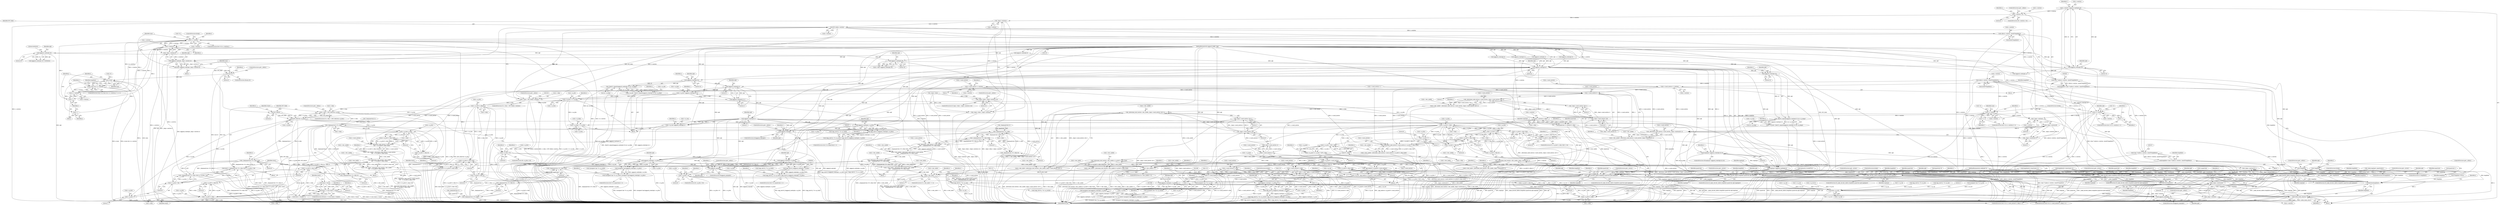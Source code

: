 digraph "0_Android_eeb4e45d5683f88488c083ecf142dc89bc3f0b47_8@API" {
"1000181" [label="(Call,s->entries=oggpack_read(opb,24))"];
"1000185" [label="(Call,oggpack_read(opb,24))"];
"1000160" [label="(Call,oggpack_read(opb,16))"];
"1000151" [label="(Call,oggpack_read(opb,24))"];
"1000129" [label="(MethodParameterIn,oggpack_buffer *opb)"];
"1000189" [label="(Call,s->entries<=0)"];
"1000209" [label="(Call,_ilog(s->entries))"];
"1000203" [label="(Call,_ilog(s->dim)+_ilog(s->entries)>24)"];
"1000204" [label="(Call,_ilog(s->dim)+_ilog(s->entries))"];
"1000220" [label="(Call,INT_MAX/s->entries)"];
"1000216" [label="(Call,s->dim > INT_MAX/s->entries)"];
"1000592" [label="(Call,s->q_bits*s->dim)"];
"1000590" [label="(Call,(s->q_bits*s->dim+8)/8)"];
"1000588" [label="(Call,total1=(s->q_bits*s->dim+8)/8)"];
"1000639" [label="(Call,total1<=4)"];
"1000638" [label="(Call,total1<=4 && total1<=total2)"];
"1000642" [label="(Call,total1<=total2)"];
"1000591" [label="(Call,s->q_bits*s->dim+8)"];
"1000602" [label="(Call,s->dim > (INT_MAX-8)/s->q_bits)"];
"1000620" [label="(Call,_ilog(quantvals-1)*s->dim)"];
"1000618" [label="(Call,(_ilog(quantvals-1)*s->dim+8)/8)"];
"1000615" [label="(Call,total2=(_ilog(quantvals-1)*s->dim+8)/8+(s->q_bits+7)/8)"];
"1000617" [label="(Call,(_ilog(quantvals-1)*s->dim+8)/8+(s->q_bits+7)/8)"];
"1000619" [label="(Call,_ilog(quantvals-1)*s->dim+8)"];
"1000704" [label="(Call,s->q_bits*s->dim)"];
"1000702" [label="(Call,(s->q_bits*s->dim+8)/8)"];
"1000698" [label="(Call,_determine_node_bytes(s->used_entries,\n\t\t\t\t\t   (s->q_bits*s->dim+8)/8))"];
"1000694" [label="(Call,s->dec_nodeb=_determine_node_bytes(s->used_entries,\n\t\t\t\t\t   (s->q_bits*s->dim+8)/8))"];
"1000717" [label="(Call,_determine_leaf_words(s->dec_nodeb,\n\t\t\t\t\t   (s->q_bits*s->dim+8)/8))"];
"1000713" [label="(Call,s->dec_leafw=_determine_leaf_words(s->dec_nodeb,\n\t\t\t\t\t   (s->q_bits*s->dim+8)/8))"];
"1001134" [label="(Call,s->dec_leafw == 1)"];
"1001128" [label="(Call,s->dec_nodeb==1)"];
"1000703" [label="(Call,s->q_bits*s->dim+8)"];
"1000723" [label="(Call,s->q_bits*s->dim)"];
"1000721" [label="(Call,(s->q_bits*s->dim+8)/8)"];
"1000722" [label="(Call,s->q_bits*s->dim+8)"];
"1000862" [label="(Call,_ilog(quantvals-1)*s->dim)"];
"1000860" [label="(Call,(_ilog(quantvals-1)*s->dim+8)/8)"];
"1000856" [label="(Call,_determine_node_bytes(s->used_entries,\n\t\t\t\t\t   (_ilog(quantvals-1)*s->dim+8)/8))"];
"1000852" [label="(Call,s->dec_nodeb=_determine_node_bytes(s->used_entries,\n\t\t\t\t\t   (_ilog(quantvals-1)*s->dim+8)/8))"];
"1000876" [label="(Call,_determine_leaf_words(s->dec_nodeb,\n\t\t\t\t\t   (_ilog(quantvals-1)*s->dim+8)/8))"];
"1000872" [label="(Call,s->dec_leafw=_determine_leaf_words(s->dec_nodeb,\n\t\t\t\t\t   (_ilog(quantvals-1)*s->dim+8)/8))"];
"1000861" [label="(Call,_ilog(quantvals-1)*s->dim+8)"];
"1000882" [label="(Call,_ilog(quantvals-1)*s->dim)"];
"1000880" [label="(Call,(_ilog(quantvals-1)*s->dim+8)/8)"];
"1000881" [label="(Call,_ilog(quantvals-1)*s->dim+8)"];
"1000606" [label="(Call,(INT_MAX-8)/s->q_bits)"];
"1000630" [label="(Call,(s->q_bits+7)/8)"];
"1000631" [label="(Call,s->q_bits+7)"];
"1000679" [label="(Call,oggpack_read(opb,s->q_bits))"];
"1000677" [label="(Call,(ogg_uint16_t)oggpack_read(opb,s->q_bits))"];
"1000669" [label="(Call,((ogg_uint16_t *)s->q_val)[i]=(ogg_uint16_t)oggpack_read(opb,s->q_bits))"];
"1000685" [label="(Call,oggpack_eop(opb))"];
"1000733" [label="(Call,_make_decode_table(s,lengthlist,quantvals,opb,maptype))"];
"1001157" [label="(Call,oggpack_eop(opb))"];
"1001160" [label="(Call,free(lengthlist))"];
"1001166" [label="(Call,vorbis_book_clear(s))"];
"1001168" [label="(Call,free(lengthlist))"];
"1000753" [label="(Call,s->q_bits<=8)"];
"1000790" [label="(Call,oggpack_read(opb,s->q_bits))"];
"1000788" [label="(Call,(unsigned char)oggpack_read(opb,s->q_bits))"];
"1000780" [label="(Call,((unsigned char *)s->q_val)[i]=(unsigned char)oggpack_read(opb,s->q_bits))"];
"1000836" [label="(Call,oggpack_eop(opb))"];
"1000893" [label="(Call,_make_decode_table(s,lengthlist,quantvals,opb,maptype))"];
"1000830" [label="(Call,oggpack_read(opb,s->q_bits))"];
"1000828" [label="(Call,(ogg_uint16_t)oggpack_read(opb,s->q_bits))"];
"1000820" [label="(Call,((ogg_uint16_t *)s->q_val)[i]=(ogg_uint16_t)oggpack_read(opb,s->q_bits))"];
"1000904" [label="(Call,s->entries*s->dim)"];
"1000902" [label="(Call,quantvals=s->entries*s->dim)"];
"1000970" [label="(Call,_make_decode_table(s,lengthlist,quantvals,opb,maptype))"];
"1001021" [label="(Call,_make_decode_table(s,lengthlist,quantvals,opb,maptype))"];
"1001087" [label="(Call,oggpack_read(opb,s->q_bits))"];
"1001085" [label="(Call,(unsigned char)oggpack_read(opb,s->q_bits))"];
"1001077" [label="(Call,((unsigned char *)(s->q_val))[i]=(unsigned char)oggpack_read(opb,s->q_bits))"];
"1001119" [label="(Call,oggpack_read(opb,s->q_bits))"];
"1001117" [label="(Call,(ogg_uint16_t)oggpack_read(opb,s->q_bits))"];
"1001109" [label="(Call,((ogg_uint16_t *)(s->q_val))[i]=(ogg_uint16_t)oggpack_read(opb,s->q_bits))"];
"1000915" [label="(Call,s->q_bits*s->dim)"];
"1000913" [label="(Call,(s->q_bits*s->dim+8)/8)"];
"1000912" [label="(Call,(s->q_bits*s->dim+8)/8 <=4)"];
"1000914" [label="(Call,s->q_bits*s->dim+8)"];
"1000941" [label="(Call,s->q_bits*s->dim)"];
"1000939" [label="(Call,(s->q_bits*s->dim+8)/8)"];
"1000935" [label="(Call,_determine_node_bytes(s->used_entries,(s->q_bits*s->dim+8)/8))"];
"1000931" [label="(Call,s->dec_nodeb=_determine_node_bytes(s->used_entries,(s->q_bits*s->dim+8)/8))"];
"1000954" [label="(Call,_determine_leaf_words(s->dec_nodeb,(s->q_bits*s->dim+8)/8))"];
"1000950" [label="(Call,s->dec_leafw=_determine_leaf_words(s->dec_nodeb,(s->q_bits*s->dim+8)/8))"];
"1000940" [label="(Call,s->q_bits*s->dim+8)"];
"1000960" [label="(Call,s->q_bits*s->dim)"];
"1000958" [label="(Call,(s->q_bits*s->dim+8)/8)"];
"1000959" [label="(Call,s->q_bits*s->dim+8)"];
"1001032" [label="(Call,(s->q_bits+7)/8*s->dim)"];
"1001028" [label="(Call,s->q_pack=(s->q_bits+7)/8*s->dim)"];
"1001048" [label="(Call,s->q_pack*s->used_entries)"];
"1001047" [label="(Call,_ogg_malloc(s->q_pack*s->used_entries))"];
"1001043" [label="(Call,s->q_val=_ogg_malloc(s->q_pack*s->used_entries))"];
"1001079" [label="(Call,(unsigned char *)(s->q_val))"];
"1001170" [label="(Call,free(s->q_val))"];
"1001111" [label="(Call,(ogg_uint16_t *)(s->q_val))"];
"1001068" [label="(Call,s->used_entries*s->dim)"];
"1001066" [label="(Call,i<s->used_entries*s->dim)"];
"1001075" [label="(Call,i++)"];
"1001100" [label="(Call,s->used_entries*s->dim)"];
"1001098" [label="(Call,i<s->used_entries*s->dim)"];
"1001107" [label="(Call,i++)"];
"1001033" [label="(Call,s->q_bits+7)"];
"1001038" [label="(Call,8*s->dim)"];
"1001056" [label="(Call,s->q_bits<=8)"];
"1000238" [label="(Call,calloc(s->entries, sizeof(*lengthlist)))"];
"1000236" [label="(Call,(char *)calloc(s->entries, sizeof(*lengthlist)))"];
"1000234" [label="(Call,lengthlist=(char *)calloc(s->entries, sizeof(*lengthlist)))"];
"1000246" [label="(Call,!lengthlist)"];
"1000573" [label="(Call,_make_decode_table(s,lengthlist,quantvals,opb,maptype))"];
"1000258" [label="(Call,i<s->entries)"];
"1000263" [label="(Call,i++)"];
"1000545" [label="(Call,_ilog(s->entries))"];
"1000544" [label="(Call,_ilog(s->entries)/8)"];
"1000539" [label="(Call,_determine_node_bytes(s->used_entries,_ilog(s->entries)/8+1))"];
"1000535" [label="(Call,s->dec_nodeb=_determine_node_bytes(s->used_entries,_ilog(s->entries)/8+1))"];
"1000555" [label="(Call,_determine_leaf_words(s->dec_nodeb,_ilog(s->entries)/8+1))"];
"1000551" [label="(Call,s->dec_leafw=_determine_leaf_words(s->dec_nodeb,_ilog(s->entries)/8+1))"];
"1000543" [label="(Call,_ilog(s->entries)/8+1)"];
"1000561" [label="(Call,_ilog(s->entries))"];
"1000560" [label="(Call,_ilog(s->entries)/8)"];
"1000559" [label="(Call,_ilog(s->entries)/8+1)"];
"1000319" [label="(Call,s->used_entries=s->entries)"];
"1000995" [label="(Call,s->used_entries-1)"];
"1000988" [label="(Call,_determine_node_bytes(s->used_entries,_ilog(s->used_entries-1)/8+1))"];
"1000984" [label="(Call,s->dec_nodeb=_determine_node_bytes(s->used_entries,_ilog(s->used_entries-1)/8+1))"];
"1001006" [label="(Call,_determine_leaf_words(s->dec_nodeb,_ilog(s->used_entries-1)/8+1))"];
"1001002" [label="(Call,s->dec_leafw=_determine_leaf_words(s->dec_nodeb,_ilog(s->used_entries-1)/8+1))"];
"1001013" [label="(Call,s->used_entries-1)"];
"1001012" [label="(Call,_ilog(s->used_entries-1))"];
"1001011" [label="(Call,_ilog(s->used_entries-1)/8)"];
"1001010" [label="(Call,_ilog(s->used_entries-1)/8+1)"];
"1000994" [label="(Call,_ilog(s->used_entries-1))"];
"1000993" [label="(Call,_ilog(s->used_entries-1)/8)"];
"1000992" [label="(Call,_ilog(s->used_entries-1)/8+1)"];
"1000330" [label="(Call,i<s->entries)"];
"1000335" [label="(Call,i++)"];
"1000385" [label="(Call,s->used_entries=s->entries)"];
"1000396" [label="(Call,calloc(s->entries, sizeof(*lengthlist)))"];
"1000394" [label="(Call,(char *)calloc(s->entries, sizeof(*lengthlist)))"];
"1000392" [label="(Call,lengthlist=(char *)calloc(s->entries, sizeof(*lengthlist)))"];
"1000404" [label="(Call,!lengthlist)"];
"1000411" [label="(Call,i<s->entries)"];
"1000423" [label="(Call,s->entries-i)"];
"1000422" [label="(Call,_ilog(s->entries-i))"];
"1000420" [label="(Call,oggpack_read(opb,_ilog(s->entries-i)))"];
"1000418" [label="(Call,num=oggpack_read(opb,_ilog(s->entries-i)))"];
"1000429" [label="(Call,num<0)"];
"1000438" [label="(Call,j<num)"];
"1000437" [label="(Call,j<num && i<s->entries)"];
"1000447" [label="(Call,j++)"];
"1000472" [label="(Call,oggpack_read(opb,4))"];
"1000469" [label="(Call,(maptype=oggpack_read(opb,4))>0)"];
"1000470" [label="(Call,maptype=oggpack_read(opb,4))"];
"1000482" [label="(Call,oggpack_read(opb,32))"];
"1000481" [label="(Call,_float32_unpack(oggpack_read(opb,32),&s->q_minp))"];
"1000477" [label="(Call,s->q_min=_float32_unpack(oggpack_read(opb,32),&s->q_minp))"];
"1000494" [label="(Call,oggpack_read(opb,32))"];
"1000493" [label="(Call,_float32_unpack(oggpack_read(opb,32),&s->q_delp))"];
"1000489" [label="(Call,s->q_del=_float32_unpack(oggpack_read(opb,32),&s->q_delp))"];
"1000517" [label="(Call,s->q_del>>=s->q_bits)"];
"1000524" [label="(Call,s->q_delp+=s->q_bits)"];
"1000506" [label="(Call,oggpack_read(opb,4))"];
"1000501" [label="(Call,s->q_bits=oggpack_read(opb,4)+1)"];
"1000505" [label="(Call,oggpack_read(opb,4)+1)"];
"1000514" [label="(Call,oggpack_read(opb,1))"];
"1000510" [label="(Call,s->q_seq=oggpack_read(opb,1))"];
"1000441" [label="(Call,i<s->entries)"];
"1000449" [label="(Call,i++)"];
"1000607" [label="(Call,INT_MAX-8)"];
"1000584" [label="(Call,_book_maptype1_quantvals(s))"];
"1000639" [label="(Call,total1<=4)"];
"1001060" [label="(Literal,8)"];
"1000222" [label="(Call,s->entries)"];
"1000856" [label="(Call,_determine_node_bytes(s->used_entries,\n\t\t\t\t\t   (_ilog(quantvals-1)*s->dim+8)/8))"];
"1000469" [label="(Call,(maptype=oggpack_read(opb,4))>0)"];
"1000755" [label="(Identifier,s)"];
"1000485" [label="(Call,&s->q_minp)"];
"1000712" [label="(Literal,8)"];
"1000566" [label="(Literal,1)"];
"1000496" [label="(Literal,32)"];
"1001169" [label="(Identifier,lengthlist)"];
"1000326" [label="(ControlStructure,for(i=0;i<s->entries;i++))"];
"1000154" [label="(Literal,0x564342)"];
"1000443" [label="(Call,s->entries)"];
"1000234" [label="(Call,lengthlist=(char *)calloc(s->entries, sizeof(*lengthlist)))"];
"1001109" [label="(Call,((ogg_uint16_t *)(s->q_val))[i]=(ogg_uint16_t)oggpack_read(opb,s->q_bits))"];
"1001104" [label="(Call,s->dim)"];
"1001043" [label="(Call,s->q_val=_ogg_malloc(s->q_pack*s->used_entries))"];
"1001018" [label="(Literal,8)"];
"1000268" [label="(Identifier,opb)"];
"1001085" [label="(Call,(unsigned char)oggpack_read(opb,s->q_bits))"];
"1000873" [label="(Call,s->dec_leafw)"];
"1000799" [label="(Identifier,s)"];
"1000193" [label="(Literal,0)"];
"1000914" [label="(Call,s->q_bits*s->dim+8)"];
"1000731" [label="(Literal,8)"];
"1000514" [label="(Call,oggpack_read(opb,1))"];
"1000494" [label="(Call,oggpack_read(opb,32))"];
"1000671" [label="(Call,(ogg_uint16_t *)s->q_val)"];
"1000668" [label="(Identifier,i)"];
"1000602" [label="(Call,s->dim > (INT_MAX-8)/s->q_bits)"];
"1000648" [label="(Identifier,s)"];
"1000999" [label="(Literal,1)"];
"1000258" [label="(Call,i<s->entries)"];
"1000852" [label="(Call,s->dec_nodeb=_determine_node_bytes(s->used_entries,\n\t\t\t\t\t   (_ilog(quantvals-1)*s->dim+8)/8))"];
"1000406" [label="(ControlStructure,goto _eofout;)"];
"1001002" [label="(Call,s->dec_leafw=_determine_leaf_words(s->dec_nodeb,_ilog(s->used_entries-1)/8+1))"];
"1000389" [label="(Call,s->entries)"];
"1000732" [label="(ControlStructure,if(_make_decode_table(s,lengthlist,quantvals,opb,maptype)))"];
"1000722" [label="(Call,s->q_bits*s->dim+8)"];
"1000320" [label="(Call,s->used_entries)"];
"1000615" [label="(Call,total2=(_ilog(quantvals-1)*s->dim+8)/8+(s->q_bits+7)/8)"];
"1000572" [label="(ControlStructure,if(_make_decode_table(s,lengthlist,quantvals,opb,maptype)))"];
"1001099" [label="(Identifier,i)"];
"1000935" [label="(Call,_determine_node_bytes(s->used_entries,(s->q_bits*s->dim+8)/8))"];
"1000446" [label="(Block,)"];
"1001072" [label="(Call,s->dim)"];
"1000511" [label="(Call,s->q_seq)"];
"1000903" [label="(Identifier,quantvals)"];
"1001075" [label="(Call,i++)"];
"1000788" [label="(Call,(unsigned char)oggpack_read(opb,s->q_bits))"];
"1001159" [label="(ControlStructure,goto _eofout;)"];
"1000899" [label="(ControlStructure,goto _errout;)"];
"1001066" [label="(Call,i<s->used_entries*s->dim)"];
"1001100" [label="(Call,s->used_entries*s->dim)"];
"1000994" [label="(Call,_ilog(s->used_entries-1))"];
"1000609" [label="(Literal,8)"];
"1000451" [label="(Call,lengthlist[i]=(char)length)"];
"1000928" [label="(Identifier,s)"];
"1000981" [label="(Identifier,s)"];
"1000478" [label="(Call,s->q_min)"];
"1000754" [label="(Call,s->q_bits)"];
"1000161" [label="(Identifier,opb)"];
"1000952" [label="(Identifier,s)"];
"1000610" [label="(Call,s->q_bits)"];
"1000939" [label="(Call,(s->q_bits*s->dim+8)/8)"];
"1001028" [label="(Call,s->q_pack=(s->q_bits+7)/8*s->dim)"];
"1000989" [label="(Call,s->used_entries)"];
"1000336" [label="(Identifier,i)"];
"1001058" [label="(Identifier,s)"];
"1000130" [label="(MethodParameterIn,codebook *s)"];
"1001167" [label="(Identifier,s)"];
"1000497" [label="(Call,&s->q_delp)"];
"1001134" [label="(Call,s->dec_leafw == 1)"];
"1001176" [label="(Literal,1)"];
"1001011" [label="(Call,_ilog(s->used_entries-1)/8)"];
"1000535" [label="(Call,s->dec_nodeb=_determine_node_bytes(s->used_entries,_ilog(s->entries)/8+1))"];
"1000723" [label="(Call,s->q_bits*s->dim)"];
"1001013" [label="(Call,s->used_entries-1)"];
"1000221" [label="(Identifier,INT_MAX)"];
"1000397" [label="(Call,s->entries)"];
"1000637" [label="(ControlStructure,if(total1<=4 && total1<=total2))"];
"1000188" [label="(ControlStructure,if(s->entries<=0))"];
"1000524" [label="(Call,s->q_delp+=s->q_bits)"];
"1000897" [label="(Identifier,opb)"];
"1001098" [label="(Call,i<s->used_entries*s->dim)"];
"1000625" [label="(Call,s->dim)"];
"1000841" [label="(Identifier,s)"];
"1000484" [label="(Literal,32)"];
"1000267" [label="(Call,oggpack_read(opb,1))"];
"1000533" [label="(Block,)"];
"1000501" [label="(Call,s->q_bits=oggpack_read(opb,4)+1)"];
"1000633" [label="(Identifier,s)"];
"1000408" [label="(Call,i=0)"];
"1000191" [label="(Identifier,s)"];
"1000437" [label="(Call,j<num && i<s->entries)"];
"1000385" [label="(Call,s->used_entries=s->entries)"];
"1000507" [label="(Identifier,opb)"];
"1000703" [label="(Call,s->q_bits*s->dim+8)"];
"1000664" [label="(Call,i<quantvals)"];
"1000680" [label="(Identifier,opb)"];
"1001136" [label="(Identifier,s)"];
"1000894" [label="(Identifier,s)"];
"1000428" [label="(ControlStructure,if(num<0))"];
"1000516" [label="(Literal,1)"];
"1000181" [label="(Call,s->entries=oggpack_read(opb,24))"];
"1000489" [label="(Call,s->q_del=_float32_unpack(oggpack_read(opb,32),&s->q_delp))"];
"1001047" [label="(Call,_ogg_malloc(s->q_pack*s->used_entries))"];
"1000911" [label="(ControlStructure,if( (s->q_bits*s->dim+8)/8 <=4))"];
"1001069" [label="(Call,s->used_entries)"];
"1000702" [label="(Call,(s->q_bits*s->dim+8)/8)"];
"1001076" [label="(Identifier,i)"];
"1000960" [label="(Call,s->q_bits*s->dim)"];
"1000479" [label="(Identifier,s)"];
"1000204" [label="(Call,_ilog(s->dim)+_ilog(s->entries))"];
"1000440" [label="(Identifier,num)"];
"1000954" [label="(Call,_determine_leaf_words(s->dec_nodeb,(s->q_bits*s->dim+8)/8))"];
"1000923" [label="(Literal,8)"];
"1001120" [label="(Identifier,opb)"];
"1000263" [label="(Call,i++)"];
"1000330" [label="(Call,i<s->entries)"];
"1000482" [label="(Call,oggpack_read(opb,32))"];
"1000590" [label="(Call,(s->q_bits*s->dim+8)/8)"];
"1000137" [label="(Call,quantvals=0)"];
"1000782" [label="(Call,(unsigned char *)s->q_val)"];
"1000896" [label="(Identifier,quantvals)"];
"1000579" [label="(ControlStructure,goto _errout;)"];
"1001157" [label="(Call,oggpack_eop(opb))"];
"1000468" [label="(ControlStructure,if((maptype=oggpack_read(opb,4))>0))"];
"1000995" [label="(Call,s->used_entries-1)"];
"1000601" [label="(ControlStructure,if (s->dim > (INT_MAX-8)/s->q_bits))"];
"1000434" [label="(Call,j=0)"];
"1000319" [label="(Call,s->used_entries=s->entries)"];
"1000881" [label="(Call,_ilog(quantvals-1)*s->dim+8)"];
"1000435" [label="(Identifier,j)"];
"1000560" [label="(Call,_ilog(s->entries)/8)"];
"1000331" [label="(Identifier,i)"];
"1001084" [label="(Identifier,i)"];
"1000423" [label="(Call,s->entries-i)"];
"1001156" [label="(ControlStructure,if(oggpack_eop(opb)))"];
"1001039" [label="(Literal,8)"];
"1000476" [label="(Block,)"];
"1000198" [label="(Identifier,s)"];
"1000450" [label="(Identifier,i)"];
"1000872" [label="(Call,s->dec_leafw=_determine_leaf_words(s->dec_nodeb,\n\t\t\t\t\t   (_ilog(quantvals-1)*s->dim+8)/8))"];
"1000481" [label="(Call,_float32_unpack(oggpack_read(opb,32),&s->q_minp))"];
"1001133" [label="(ControlStructure,if (s->dec_leafw == 1))"];
"1000948" [label="(Literal,8)"];
"1000153" [label="(Literal,24)"];
"1001055" [label="(ControlStructure,if(s->q_bits<=8))"];
"1000699" [label="(Call,s->used_entries)"];
"1000472" [label="(Call,oggpack_read(opb,4))"];
"1000608" [label="(Identifier,INT_MAX)"];
"1000506" [label="(Call,oggpack_read(opb,4))"];
"1000216" [label="(Call,s->dim > INT_MAX/s->entries)"];
"1000376" [label="(Block,)"];
"1000580" [label="(ControlStructure,break;)"];
"1000131" [label="(Block,)"];
"1000217" [label="(Call,s->dim)"];
"1000453" [label="(Identifier,lengthlist)"];
"1000203" [label="(Call,_ilog(s->dim)+_ilog(s->entries)>24)"];
"1000806" [label="(Call,!s->q_val)"];
"1000403" [label="(ControlStructure,if (!lengthlist))"];
"1000422" [label="(Call,_ilog(s->entries-i))"];
"1000471" [label="(Identifier,maptype)"];
"1000718" [label="(Call,s->dec_nodeb)"];
"1000552" [label="(Call,s->dec_leafw)"];
"1000510" [label="(Call,s->q_seq=oggpack_read(opb,1))"];
"1000536" [label="(Call,s->dec_nodeb)"];
"1000392" [label="(Call,lengthlist=(char *)calloc(s->entries, sizeof(*lengthlist)))"];
"1000255" [label="(Call,i=0)"];
"1000757" [label="(Literal,8)"];
"1000958" [label="(Call,(s->q_bits*s->dim+8)/8)"];
"1000549" [label="(Literal,8)"];
"1001006" [label="(Call,_determine_leaf_words(s->dec_nodeb,_ilog(s->used_entries-1)/8+1))"];
"1001025" [label="(Identifier,opb)"];
"1000781" [label="(Call,((unsigned char *)s->q_val)[i])"];
"1000727" [label="(Call,s->dim)"];
"1000870" [label="(Literal,8)"];
"1000971" [label="(Identifier,s)"];
"1001068" [label="(Call,s->used_entries*s->dim)"];
"1000655" [label="(Call,!s->q_val)"];
"1000229" [label="(Call,oggpack_read(opb,1))"];
"1000618" [label="(Call,(_ilog(quantvals-1)*s->dim+8)/8)"];
"1000429" [label="(Call,num<0)"];
"1000151" [label="(Call,oggpack_read(opb,24))"];
"1000882" [label="(Call,_ilog(quantvals-1)*s->dim)"];
"1000517" [label="(Call,s->q_del>>=s->q_bits)"];
"1000636" [label="(Literal,8)"];
"1001161" [label="(Identifier,lengthlist)"];
"1000660" [label="(ControlStructure,for(i=0;i<quantvals;i++))"];
"1000544" [label="(Call,_ilog(s->entries)/8)"];
"1000629" [label="(Literal,8)"];
"1000932" [label="(Call,s->dec_nodeb)"];
"1000575" [label="(Identifier,lengthlist)"];
"1000421" [label="(Identifier,opb)"];
"1000790" [label="(Call,oggpack_read(opb,s->q_bits))"];
"1000743" [label="(Identifier,s)"];
"1000532" [label="(Identifier,maptype)"];
"1000679" [label="(Call,oggpack_read(opb,s->q_bits))"];
"1000393" [label="(Identifier,lengthlist)"];
"1001023" [label="(Identifier,lengthlist)"];
"1000913" [label="(Call,(s->q_bits*s->dim+8)/8)"];
"1000323" [label="(Call,s->entries)"];
"1000194" [label="(ControlStructure,goto _eofout;)"];
"1000205" [label="(Call,_ilog(s->dim))"];
"1000724" [label="(Call,s->q_bits)"];
"1000409" [label="(Identifier,i)"];
"1001166" [label="(Call,vorbis_book_clear(s))"];
"1000424" [label="(Call,s->entries)"];
"1000811" [label="(ControlStructure,for(i=0;i<quantvals;i++))"];
"1000835" [label="(ControlStructure,if(oggpack_eop(opb)))"];
"1000730" [label="(Literal,8)"];
"1000780" [label="(Call,((unsigned char *)s->q_val)[i]=(unsigned char)oggpack_read(opb,s->q_bits))"];
"1000620" [label="(Call,_ilog(quantvals-1)*s->dim)"];
"1000867" [label="(Call,s->dim)"];
"1000340" [label="(Identifier,num)"];
"1000877" [label="(Call,s->dec_nodeb)"];
"1000539" [label="(Call,_determine_node_bytes(s->used_entries,_ilog(s->entries)/8+1))"];
"1000502" [label="(Call,s->q_bits)"];
"1000292" [label="(Call,s->used_entries++)"];
"1000837" [label="(Identifier,opb)"];
"1001135" [label="(Call,s->dec_leafw)"];
"1000902" [label="(Call,quantvals=s->entries*s->dim)"];
"1000283" [label="(Call,lengthlist[i]=(char)(num+1))"];
"1000600" [label="(Literal,8)"];
"1000677" [label="(Call,(ogg_uint16_t)oggpack_read(opb,s->q_bits))"];
"1000561" [label="(Call,_ilog(s->entries))"];
"1000721" [label="(Call,(s->q_bits*s->dim+8)/8)"];
"1000150" [label="(Call,oggpack_read(opb,24)!=0x564342)"];
"1000190" [label="(Call,s->entries)"];
"1000433" [label="(ControlStructure,for(j=0;j<num && i<s->entries;j++,i++))"];
"1000860" [label="(Call,(_ilog(quantvals-1)*s->dim+8)/8)"];
"1000820" [label="(Call,((ogg_uint16_t *)s->q_val)[i]=(ogg_uint16_t)oggpack_read(opb,s->q_bits))"];
"1000210" [label="(Call,s->entries)"];
"1000525" [label="(Call,s->q_delp)"];
"1000160" [label="(Call,oggpack_read(opb,16))"];
"1000239" [label="(Call,s->entries)"];
"1001121" [label="(Call,s->q_bits)"];
"1000238" [label="(Call,calloc(s->entries, sizeof(*lengthlist)))"];
"1000985" [label="(Call,s->dec_nodeb)"];
"1000589" [label="(Identifier,total1)"];
"1001062" [label="(ControlStructure,for(i=0;i<s->used_entries*s->dim;i++))"];
"1000519" [label="(Identifier,s)"];
"1000586" [label="(Block,)"];
"1000133" [label="(Call,*lengthlist=NULL)"];
"1001116" [label="(Identifier,i)"];
"1000993" [label="(Call,_ilog(s->used_entries-1)/8)"];
"1001001" [label="(Literal,1)"];
"1000751" [label="(Block,)"];
"1001078" [label="(Call,((unsigned char *)(s->q_val))[i])"];
"1000887" [label="(Call,s->dim)"];
"1000669" [label="(Call,((ogg_uint16_t *)s->q_val)[i]=(ogg_uint16_t)oggpack_read(opb,s->q_bits))"];
"1001012" [label="(Call,_ilog(s->used_entries-1))"];
"1000553" [label="(Identifier,s)"];
"1001030" [label="(Identifier,s)"];
"1000550" [label="(Literal,1)"];
"1000708" [label="(Call,s->dim)"];
"1001048" [label="(Call,s->q_pack*s->used_entries)"];
"1000521" [label="(Call,s->q_bits)"];
"1001141" [label="(Identifier,s)"];
"1000740" [label="(ControlStructure,goto _errout;)"];
"1000969" [label="(ControlStructure,if(_make_decode_table(s,lengthlist,quantvals,opb,maptype)))"];
"1000562" [label="(Call,s->entries)"];
"1000518" [label="(Call,s->q_del)"];
"1000685" [label="(Call,oggpack_eop(opb))"];
"1000791" [label="(Identifier,opb)"];
"1000508" [label="(Literal,4)"];
"1000619" [label="(Call,_ilog(quantvals-1)*s->dim+8)"];
"1000890" [label="(Literal,8)"];
"1000487" [label="(Identifier,s)"];
"1000260" [label="(Call,s->entries)"];
"1001089" [label="(Call,s->q_bits)"];
"1000715" [label="(Identifier,s)"];
"1000430" [label="(Identifier,num)"];
"1000555" [label="(Call,_determine_leaf_words(s->dec_nodeb,_ilog(s->entries)/8+1))"];
"1000274" [label="(Call,oggpack_read(opb,5))"];
"1000898" [label="(Identifier,maptype)"];
"1000733" [label="(Call,_make_decode_table(s,lengthlist,quantvals,opb,maptype))"];
"1000745" [label="(Call,s->q_val=0)"];
"1000917" [label="(Identifier,s)"];
"1000432" [label="(ControlStructure,goto _eofout;)"];
"1001087" [label="(Call,oggpack_read(opb,s->q_bits))"];
"1000853" [label="(Call,s->dec_nodeb)"];
"1000251" [label="(Identifier,opb)"];
"1000565" [label="(Literal,8)"];
"1000248" [label="(ControlStructure,goto _eofout;)"];
"1000736" [label="(Identifier,quantvals)"];
"1000988" [label="(Call,_determine_node_bytes(s->used_entries,_ilog(s->used_entries-1)/8+1))"];
"1000515" [label="(Identifier,opb)"];
"1000418" [label="(Call,num=oggpack_read(opb,_ilog(s->entries-i)))"];
"1001113" [label="(Call,s->q_val)"];
"1001129" [label="(Call,s->dec_nodeb)"];
"1000641" [label="(Literal,4)"];
"1000143" [label="(Call,memset(s,0,sizeof(*s)))"];
"1000448" [label="(Identifier,j)"];
"1000576" [label="(Identifier,quantvals)"];
"1000215" [label="(ControlStructure,if (s->dim > INT_MAX/s->entries))"];
"1001160" [label="(Call,free(lengthlist))"];
"1000688" [label="(ControlStructure,goto _eofout;)"];
"1000235" [label="(Identifier,lengthlist)"];
"1000236" [label="(Call,(char *)calloc(s->entries, sizeof(*lengthlist)))"];
"1001045" [label="(Identifier,s)"];
"1000526" [label="(Identifier,s)"];
"1000556" [label="(Call,s->dec_nodeb)"];
"1000512" [label="(Identifier,s)"];
"1000593" [label="(Call,s->q_bits)"];
"1000766" [label="(Call,!s->q_val)"];
"1000460" [label="(Identifier,s)"];
"1000968" [label="(Literal,8)"];
"1000318" [label="(Block,)"];
"1001067" [label="(Identifier,i)"];
"1000232" [label="(Block,)"];
"1001038" [label="(Call,8*s->dim)"];
"1000628" [label="(Literal,8)"];
"1000761" [label="(Identifier,s)"];
"1000686" [label="(Identifier,opb)"];
"1001064" [label="(Identifier,i)"];
"1000473" [label="(Identifier,opb)"];
"1000413" [label="(Call,s->entries)"];
"1001170" [label="(Call,free(s->q_val))"];
"1001108" [label="(Identifier,i)"];
"1000599" [label="(Literal,8)"];
"1000396" [label="(Call,calloc(s->entries, sizeof(*lengthlist)))"];
"1001021" [label="(Call,_make_decode_table(s,lengthlist,quantvals,opb,maptype))"];
"1000621" [label="(Call,_ilog(quantvals-1))"];
"1000713" [label="(Call,s->dec_leafw=_determine_leaf_words(s->dec_nodeb,\n\t\t\t\t\t   (s->q_bits*s->dim+8)/8))"];
"1000951" [label="(Call,s->dec_leafw)"];
"1000577" [label="(Identifier,opb)"];
"1000694" [label="(Call,s->dec_nodeb=_determine_node_bytes(s->used_entries,\n\t\t\t\t\t   (s->q_bits*s->dim+8)/8))"];
"1001171" [label="(Call,s->q_val)"];
"1001003" [label="(Call,s->dec_leafw)"];
"1000838" [label="(ControlStructure,goto _eofout;)"];
"1000717" [label="(Call,_determine_leaf_words(s->dec_nodeb,\n\t\t\t\t\t   (s->q_bits*s->dim+8)/8))"];
"1000670" [label="(Call,((ogg_uint16_t *)s->q_val)[i])"];
"1000438" [label="(Call,j<num)"];
"1000332" [label="(Call,s->entries)"];
"1000876" [label="(Call,_determine_leaf_words(s->dec_nodeb,\n\t\t\t\t\t   (_ilog(quantvals-1)*s->dim+8)/8))"];
"1000264" [label="(Identifier,i)"];
"1001177" [label="(MethodReturn,int)"];
"1000214" [label="(ControlStructure,goto _eofout;)"];
"1001111" [label="(Call,(ogg_uint16_t *)(s->q_val))"];
"1001056" [label="(Call,s->q_bits<=8)"];
"1001049" [label="(Call,s->q_pack)"];
"1000416" [label="(Block,)"];
"1001081" [label="(Call,s->q_val)"];
"1001010" [label="(Call,_ilog(s->used_entries-1)/8+1)"];
"1000546" [label="(Call,s->entries)"];
"1000779" [label="(Identifier,i)"];
"1001168" [label="(Call,free(lengthlist))"];
"1000185" [label="(Call,oggpack_read(opb,24))"];
"1000912" [label="(Call,(s->q_bits*s->dim+8)/8 <=4)"];
"1000591" [label="(Call,s->q_bits*s->dim+8)"];
"1001172" [label="(Identifier,s)"];
"1001096" [label="(Identifier,i)"];
"1000862" [label="(Call,_ilog(quantvals-1)*s->dim)"];
"1001044" [label="(Call,s->q_val)"];
"1001019" [label="(Literal,1)"];
"1000630" [label="(Call,(s->q_bits+7)/8)"];
"1000470" [label="(Call,maptype=oggpack_read(opb,4))"];
"1000973" [label="(Identifier,quantvals)"];
"1000922" [label="(Literal,8)"];
"1000738" [label="(Identifier,maptype)"];
"1000915" [label="(Call,s->q_bits*s->dim)"];
"1000545" [label="(Call,_ilog(s->entries))"];
"1000439" [label="(Identifier,j)"];
"1000341" [label="(Call,oggpack_read(opb,5))"];
"1000919" [label="(Call,s->dim)"];
"1000483" [label="(Identifier,opb)"];
"1001057" [label="(Call,s->q_bits)"];
"1000246" [label="(Call,!lengthlist)"];
"1000961" [label="(Call,s->q_bits)"];
"1000976" [label="(ControlStructure,goto _errout;)"];
"1000936" [label="(Call,s->used_entries)"];
"1000821" [label="(Call,((ogg_uint16_t *)s->q_val)[i])"];
"1001022" [label="(Identifier,s)"];
"1001119" [label="(Call,oggpack_read(opb,s->q_bits))"];
"1000861" [label="(Call,_ilog(quantvals-1)*s->dim+8)"];
"1001128" [label="(Call,s->dec_nodeb==1)"];
"1000734" [label="(Identifier,s)"];
"1000705" [label="(Call,s->q_bits)"];
"1000186" [label="(Identifier,opb)"];
"1000611" [label="(Identifier,s)"];
"1000559" [label="(Call,_ilog(s->entries)/8+1)"];
"1001040" [label="(Call,s->dim)"];
"1000975" [label="(Identifier,maptype)"];
"1000884" [label="(Call,quantvals-1)"];
"1001127" [label="(ControlStructure,if (s->dec_nodeb==1))"];
"1000578" [label="(Identifier,maptype)"];
"1001014" [label="(Call,s->used_entries)"];
"1000631" [label="(Call,s->q_bits+7)"];
"1000213" [label="(Literal,24)"];
"1001004" [label="(Identifier,s)"];
"1000691" [label="(Identifier,s)"];
"1000681" [label="(Call,s->q_bits)"];
"1000503" [label="(Identifier,s)"];
"1000441" [label="(Call,i<s->entries)"];
"1000509" [label="(Literal,1)"];
"1000442" [label="(Identifier,i)"];
"1000427" [label="(Identifier,i)"];
"1000242" [label="(Call,sizeof(*lengthlist))"];
"1000735" [label="(Identifier,lengthlist)"];
"1001147" [label="(Identifier,s)"];
"1000374" [label="(ControlStructure,break;)"];
"1001088" [label="(Identifier,opb)"];
"1000792" [label="(Call,s->q_bits)"];
"1000505" [label="(Call,oggpack_read(opb,4)+1)"];
"1001153" [label="(Identifier,s)"];
"1001107" [label="(Call,i++)"];
"1000642" [label="(Call,total1<=total2)"];
"1000940" [label="(Call,s->q_bits*s->dim+8)"];
"1000880" [label="(Call,(_ilog(quantvals-1)*s->dim+8)/8)"];
"1000972" [label="(Identifier,lengthlist)"];
"1000992" [label="(Call,_ilog(s->used_entries-1)/8+1)"];
"1001037" [label="(Literal,7)"];
"1001026" [label="(Identifier,maptype)"];
"1000551" [label="(Call,s->dec_leafw=_determine_leaf_words(s->dec_nodeb,_ilog(s->entries)/8+1))"];
"1000871" [label="(Literal,8)"];
"1000874" [label="(Identifier,s)"];
"1001101" [label="(Call,s->used_entries)"];
"1000491" [label="(Identifier,s)"];
"1001024" [label="(Identifier,quantvals)"];
"1000714" [label="(Call,s->dec_leafw)"];
"1000822" [label="(Call,(ogg_uint16_t *)s->q_val)"];
"1000350" [label="(Call,lengthlist[i]=(char)(num+1))"];
"1000645" [label="(Block,)"];
"1001138" [label="(Literal,1)"];
"1000493" [label="(Call,_float32_unpack(oggpack_read(opb,32),&s->q_delp))"];
"1001052" [label="(Call,s->used_entries)"];
"1000225" [label="(ControlStructure,goto _eofout;)"];
"1000900" [label="(ControlStructure,break;)"];
"1000247" [label="(Identifier,lengthlist)"];
"1000400" [label="(Call,sizeof(*lengthlist))"];
"1001029" [label="(Call,s->q_pack)"];
"1000250" [label="(Call,oggpack_read(opb,1))"];
"1000955" [label="(Call,s->dec_nodeb)"];
"1000431" [label="(Literal,0)"];
"1000695" [label="(Call,s->dec_nodeb)"];
"1000828" [label="(Call,(ogg_uint16_t)oggpack_read(opb,s->q_bits))"];
"1001117" [label="(Call,(ogg_uint16_t)oggpack_read(opb,s->q_bits))"];
"1000711" [label="(Literal,8)"];
"1000543" [label="(Call,_ilog(s->entries)/8+1)"];
"1000984" [label="(Call,s->dec_nodeb=_determine_node_bytes(s->used_entries,_ilog(s->used_entries-1)/8+1))"];
"1000603" [label="(Call,s->dim)"];
"1000592" [label="(Call,s->q_bits*s->dim)"];
"1000924" [label="(Literal,4)"];
"1000737" [label="(Identifier,opb)"];
"1000831" [label="(Identifier,opb)"];
"1001020" [label="(ControlStructure,if(_make_decode_table(s,lengthlist,quantvals,opb,maptype)))"];
"1000420" [label="(Call,oggpack_read(opb,_ilog(s->entries-i)))"];
"1000386" [label="(Call,s->used_entries)"];
"1001124" [label="(ControlStructure,break;)"];
"1000156" [label="(Call,s->dim=oggpack_read(opb,16))"];
"1000540" [label="(Call,s->used_entries)"];
"1000490" [label="(Call,s->q_del)"];
"1000335" [label="(Call,i++)"];
"1000959" [label="(Call,s->q_bits*s->dim+8)"];
"1000495" [label="(Identifier,opb)"];
"1000891" [label="(Literal,8)"];
"1000596" [label="(Call,s->dim)"];
"1000978" [label="(Block,)"];
"1000574" [label="(Identifier,s)"];
"1000635" [label="(Literal,7)"];
"1000606" [label="(Call,(INT_MAX-8)/s->q_bits)"];
"1000836" [label="(Call,oggpack_eop(opb))"];
"1000684" [label="(ControlStructure,if(oggpack_eop(opb)))"];
"1000187" [label="(Literal,24)"];
"1001007" [label="(Call,s->dec_nodeb)"];
"1000573" [label="(Call,_make_decode_table(s,lengthlist,quantvals,opb,maptype))"];
"1001079" [label="(Call,(unsigned char *)(s->q_val))"];
"1001163" [label="(Literal,0)"];
"1001000" [label="(Literal,8)"];
"1000182" [label="(Call,s->entries)"];
"1000381" [label="(Call,oggpack_read(opb,5))"];
"1000405" [label="(Identifier,lengthlist)"];
"1000407" [label="(ControlStructure,for(i=0;i<s->entries;))"];
"1000129" [label="(MethodParameterIn,oggpack_buffer *opb)"];
"1000857" [label="(Call,s->used_entries)"];
"1001063" [label="(Call,i=0)"];
"1001034" [label="(Call,s->q_bits)"];
"1000640" [label="(Identifier,total1)"];
"1000643" [label="(Identifier,total1)"];
"1001094" [label="(ControlStructure,for(i=0;i<s->used_entries*s->dim;i++))"];
"1000152" [label="(Identifier,opb)"];
"1000202" [label="(ControlStructure,if(_ilog(s->dim)+_ilog(s->entries)>24))"];
"1000644" [label="(Identifier,total2)"];
"1000474" [label="(Literal,4)"];
"1000475" [label="(Literal,0)"];
"1000569" [label="(Identifier,s)"];
"1000411" [label="(Call,i<s->entries)"];
"1000830" [label="(Call,oggpack_read(opb,s->q_bits))"];
"1000893" [label="(Call,_make_decode_table(s,lengthlist,quantvals,opb,maptype))"];
"1000220" [label="(Call,INT_MAX/s->entries)"];
"1000259" [label="(Identifier,i)"];
"1000499" [label="(Identifier,s)"];
"1000419" [label="(Identifier,num)"];
"1000189" [label="(Call,s->entries<=0)"];
"1000162" [label="(Literal,16)"];
"1000752" [label="(ControlStructure,if(s->q_bits<=8))"];
"1000832" [label="(Call,s->q_bits)"];
"1000950" [label="(Call,s->dec_leafw=_determine_leaf_words(s->dec_nodeb,(s->q_bits*s->dim+8)/8))"];
"1000245" [label="(ControlStructure,if(!lengthlist))"];
"1000254" [label="(ControlStructure,for(i=0;i<s->entries;i++))"];
"1000616" [label="(Identifier,total2)"];
"1000638" [label="(Call,total1<=4 && total1<=total2)"];
"1000996" [label="(Call,s->used_entries)"];
"1000327" [label="(Call,i=0)"];
"1000528" [label="(Call,s->q_bits)"];
"1000465" [label="(ControlStructure,break;)"];
"1000970" [label="(Call,_make_decode_table(s,lengthlist,quantvals,opb,maptype))"];
"1000588" [label="(Call,total1=(s->q_bits*s->dim+8)/8)"];
"1000218" [label="(Identifier,s)"];
"1001077" [label="(Call,((unsigned char *)(s->q_val))[i]=(unsigned char)oggpack_read(opb,s->q_bits))"];
"1000941" [label="(Call,s->q_bits*s->dim)"];
"1001158" [label="(Identifier,opb)"];
"1000698" [label="(Call,_determine_node_bytes(s->used_entries,\n\t\t\t\t\t   (s->q_bits*s->dim+8)/8))"];
"1000771" [label="(ControlStructure,for(i=0;i<quantvals;i++))"];
"1000209" [label="(Call,_ilog(s->entries))"];
"1000394" [label="(Call,(char *)calloc(s->entries, sizeof(*lengthlist)))"];
"1000863" [label="(Call,_ilog(quantvals-1))"];
"1000604" [label="(Identifier,s)"];
"1000949" [label="(Literal,8)"];
"1000404" [label="(Call,!lengthlist)"];
"1000974" [label="(Identifier,opb)"];
"1001110" [label="(Call,((ogg_uint16_t *)(s->q_val))[i])"];
"1000925" [label="(Block,)"];
"1000931" [label="(Call,s->dec_nodeb=_determine_node_bytes(s->used_entries,(s->q_bits*s->dim+8)/8))"];
"1000447" [label="(Call,j++)"];
"1000632" [label="(Call,s->q_bits)"];
"1000904" [label="(Call,s->entries*s->dim)"];
"1000477" [label="(Call,s->q_min=_float32_unpack(oggpack_read(opb,32),&s->q_minp))"];
"1001032" [label="(Call,(s->q_bits+7)/8*s->dim)"];
"1001017" [label="(Literal,1)"];
"1000449" [label="(Call,i++)"];
"1001033" [label="(Call,s->q_bits+7)"];
"1000312" [label="(Call,lengthlist[i]=0)"];
"1000908" [label="(Call,s->dim)"];
"1000905" [label="(Call,s->entries)"];
"1000328" [label="(Identifier,i)"];
"1000945" [label="(Call,s->dim)"];
"1000617" [label="(Call,(_ilog(quantvals-1)*s->dim+8)/8+(s->q_bits+7)/8)"];
"1000942" [label="(Call,s->q_bits)"];
"1000613" [label="(ControlStructure,goto _eofout;)"];
"1001027" [label="(ControlStructure,goto _errout;)"];
"1000607" [label="(Call,INT_MAX-8)"];
"1000964" [label="(Call,s->dim)"];
"1000819" [label="(Identifier,i)"];
"1000967" [label="(Literal,8)"];
"1000704" [label="(Call,s->q_bits*s->dim)"];
"1000883" [label="(Call,_ilog(quantvals-1))"];
"1000892" [label="(ControlStructure,if(_make_decode_table(s,lengthlist,quantvals,opb,maptype)))"];
"1001095" [label="(Call,i=0)"];
"1000753" [label="(Call,s->q_bits<=8)"];
"1001132" [label="(Literal,1)"];
"1000916" [label="(Call,s->q_bits)"];
"1000412" [label="(Identifier,i)"];
"1000895" [label="(Identifier,lengthlist)"];
"1000181" -> "1000131"  [label="AST: "];
"1000181" -> "1000185"  [label="CFG: "];
"1000182" -> "1000181"  [label="AST: "];
"1000185" -> "1000181"  [label="AST: "];
"1000191" -> "1000181"  [label="CFG: "];
"1000181" -> "1001177"  [label="DDG: oggpack_read(opb,24)"];
"1000185" -> "1000181"  [label="DDG: opb"];
"1000185" -> "1000181"  [label="DDG: 24"];
"1000181" -> "1000189"  [label="DDG: s->entries"];
"1000185" -> "1000187"  [label="CFG: "];
"1000186" -> "1000185"  [label="AST: "];
"1000187" -> "1000185"  [label="AST: "];
"1000185" -> "1001177"  [label="DDG: opb"];
"1000160" -> "1000185"  [label="DDG: opb"];
"1000129" -> "1000185"  [label="DDG: opb"];
"1000185" -> "1000229"  [label="DDG: opb"];
"1000160" -> "1000156"  [label="AST: "];
"1000160" -> "1000162"  [label="CFG: "];
"1000161" -> "1000160"  [label="AST: "];
"1000162" -> "1000160"  [label="AST: "];
"1000156" -> "1000160"  [label="CFG: "];
"1000160" -> "1001177"  [label="DDG: opb"];
"1000160" -> "1000156"  [label="DDG: opb"];
"1000160" -> "1000156"  [label="DDG: 16"];
"1000151" -> "1000160"  [label="DDG: opb"];
"1000129" -> "1000160"  [label="DDG: opb"];
"1000151" -> "1000150"  [label="AST: "];
"1000151" -> "1000153"  [label="CFG: "];
"1000152" -> "1000151"  [label="AST: "];
"1000153" -> "1000151"  [label="AST: "];
"1000154" -> "1000151"  [label="CFG: "];
"1000151" -> "1001177"  [label="DDG: opb"];
"1000151" -> "1000150"  [label="DDG: opb"];
"1000151" -> "1000150"  [label="DDG: 24"];
"1000129" -> "1000151"  [label="DDG: opb"];
"1000129" -> "1000128"  [label="AST: "];
"1000129" -> "1001177"  [label="DDG: opb"];
"1000129" -> "1000229"  [label="DDG: opb"];
"1000129" -> "1000250"  [label="DDG: opb"];
"1000129" -> "1000267"  [label="DDG: opb"];
"1000129" -> "1000274"  [label="DDG: opb"];
"1000129" -> "1000341"  [label="DDG: opb"];
"1000129" -> "1000381"  [label="DDG: opb"];
"1000129" -> "1000420"  [label="DDG: opb"];
"1000129" -> "1000472"  [label="DDG: opb"];
"1000129" -> "1000482"  [label="DDG: opb"];
"1000129" -> "1000494"  [label="DDG: opb"];
"1000129" -> "1000506"  [label="DDG: opb"];
"1000129" -> "1000514"  [label="DDG: opb"];
"1000129" -> "1000573"  [label="DDG: opb"];
"1000129" -> "1000679"  [label="DDG: opb"];
"1000129" -> "1000685"  [label="DDG: opb"];
"1000129" -> "1000733"  [label="DDG: opb"];
"1000129" -> "1000790"  [label="DDG: opb"];
"1000129" -> "1000830"  [label="DDG: opb"];
"1000129" -> "1000836"  [label="DDG: opb"];
"1000129" -> "1000893"  [label="DDG: opb"];
"1000129" -> "1000970"  [label="DDG: opb"];
"1000129" -> "1001021"  [label="DDG: opb"];
"1000129" -> "1001087"  [label="DDG: opb"];
"1000129" -> "1001119"  [label="DDG: opb"];
"1000129" -> "1001157"  [label="DDG: opb"];
"1000189" -> "1000188"  [label="AST: "];
"1000189" -> "1000193"  [label="CFG: "];
"1000190" -> "1000189"  [label="AST: "];
"1000193" -> "1000189"  [label="AST: "];
"1000194" -> "1000189"  [label="CFG: "];
"1000198" -> "1000189"  [label="CFG: "];
"1000189" -> "1001177"  [label="DDG: s->entries"];
"1000189" -> "1001177"  [label="DDG: s->entries<=0"];
"1000189" -> "1000209"  [label="DDG: s->entries"];
"1000209" -> "1000204"  [label="AST: "];
"1000209" -> "1000210"  [label="CFG: "];
"1000210" -> "1000209"  [label="AST: "];
"1000204" -> "1000209"  [label="CFG: "];
"1000209" -> "1001177"  [label="DDG: s->entries"];
"1000209" -> "1000203"  [label="DDG: s->entries"];
"1000209" -> "1000204"  [label="DDG: s->entries"];
"1000209" -> "1000220"  [label="DDG: s->entries"];
"1000203" -> "1000202"  [label="AST: "];
"1000203" -> "1000213"  [label="CFG: "];
"1000204" -> "1000203"  [label="AST: "];
"1000213" -> "1000203"  [label="AST: "];
"1000214" -> "1000203"  [label="CFG: "];
"1000218" -> "1000203"  [label="CFG: "];
"1000203" -> "1001177"  [label="DDG: _ilog(s->dim)+_ilog(s->entries)>24"];
"1000203" -> "1001177"  [label="DDG: _ilog(s->dim)+_ilog(s->entries)"];
"1000205" -> "1000203"  [label="DDG: s->dim"];
"1000205" -> "1000204"  [label="AST: "];
"1000213" -> "1000204"  [label="CFG: "];
"1000204" -> "1001177"  [label="DDG: _ilog(s->entries)"];
"1000204" -> "1001177"  [label="DDG: _ilog(s->dim)"];
"1000205" -> "1000204"  [label="DDG: s->dim"];
"1000220" -> "1000216"  [label="AST: "];
"1000220" -> "1000222"  [label="CFG: "];
"1000221" -> "1000220"  [label="AST: "];
"1000222" -> "1000220"  [label="AST: "];
"1000216" -> "1000220"  [label="CFG: "];
"1000220" -> "1001177"  [label="DDG: INT_MAX"];
"1000220" -> "1001177"  [label="DDG: s->entries"];
"1000220" -> "1000216"  [label="DDG: INT_MAX"];
"1000220" -> "1000216"  [label="DDG: s->entries"];
"1000220" -> "1000238"  [label="DDG: s->entries"];
"1000220" -> "1000385"  [label="DDG: s->entries"];
"1000220" -> "1000396"  [label="DDG: s->entries"];
"1000220" -> "1000607"  [label="DDG: INT_MAX"];
"1000216" -> "1000215"  [label="AST: "];
"1000217" -> "1000216"  [label="AST: "];
"1000225" -> "1000216"  [label="CFG: "];
"1000228" -> "1000216"  [label="CFG: "];
"1000216" -> "1001177"  [label="DDG: s->dim > INT_MAX/s->entries"];
"1000216" -> "1001177"  [label="DDG: s->dim"];
"1000216" -> "1001177"  [label="DDG: INT_MAX/s->entries"];
"1000205" -> "1000216"  [label="DDG: s->dim"];
"1000216" -> "1000592"  [label="DDG: s->dim"];
"1000216" -> "1000904"  [label="DDG: s->dim"];
"1000592" -> "1000591"  [label="AST: "];
"1000592" -> "1000596"  [label="CFG: "];
"1000593" -> "1000592"  [label="AST: "];
"1000596" -> "1000592"  [label="AST: "];
"1000599" -> "1000592"  [label="CFG: "];
"1000592" -> "1000590"  [label="DDG: s->q_bits"];
"1000592" -> "1000590"  [label="DDG: s->dim"];
"1000592" -> "1000591"  [label="DDG: s->q_bits"];
"1000592" -> "1000591"  [label="DDG: s->dim"];
"1000517" -> "1000592"  [label="DDG: s->q_bits"];
"1000592" -> "1000602"  [label="DDG: s->dim"];
"1000592" -> "1000606"  [label="DDG: s->q_bits"];
"1000590" -> "1000588"  [label="AST: "];
"1000590" -> "1000600"  [label="CFG: "];
"1000591" -> "1000590"  [label="AST: "];
"1000600" -> "1000590"  [label="AST: "];
"1000588" -> "1000590"  [label="CFG: "];
"1000590" -> "1001177"  [label="DDG: s->q_bits*s->dim+8"];
"1000590" -> "1000588"  [label="DDG: s->q_bits*s->dim+8"];
"1000590" -> "1000588"  [label="DDG: 8"];
"1000588" -> "1000586"  [label="AST: "];
"1000589" -> "1000588"  [label="AST: "];
"1000604" -> "1000588"  [label="CFG: "];
"1000588" -> "1001177"  [label="DDG: total1"];
"1000588" -> "1001177"  [label="DDG: (s->q_bits*s->dim+8)/8"];
"1000588" -> "1000639"  [label="DDG: total1"];
"1000639" -> "1000638"  [label="AST: "];
"1000639" -> "1000641"  [label="CFG: "];
"1000640" -> "1000639"  [label="AST: "];
"1000641" -> "1000639"  [label="AST: "];
"1000643" -> "1000639"  [label="CFG: "];
"1000638" -> "1000639"  [label="CFG: "];
"1000639" -> "1001177"  [label="DDG: total1"];
"1000639" -> "1000638"  [label="DDG: total1"];
"1000639" -> "1000638"  [label="DDG: 4"];
"1000639" -> "1000642"  [label="DDG: total1"];
"1000638" -> "1000637"  [label="AST: "];
"1000638" -> "1000642"  [label="CFG: "];
"1000642" -> "1000638"  [label="AST: "];
"1000648" -> "1000638"  [label="CFG: "];
"1000755" -> "1000638"  [label="CFG: "];
"1000638" -> "1001177"  [label="DDG: total1<=4 && total1<=total2"];
"1000638" -> "1001177"  [label="DDG: total1<=4"];
"1000638" -> "1001177"  [label="DDG: total1<=total2"];
"1000642" -> "1000638"  [label="DDG: total1"];
"1000642" -> "1000638"  [label="DDG: total2"];
"1000642" -> "1000644"  [label="CFG: "];
"1000643" -> "1000642"  [label="AST: "];
"1000644" -> "1000642"  [label="AST: "];
"1000642" -> "1001177"  [label="DDG: total1"];
"1000642" -> "1001177"  [label="DDG: total2"];
"1000615" -> "1000642"  [label="DDG: total2"];
"1000591" -> "1000599"  [label="CFG: "];
"1000599" -> "1000591"  [label="AST: "];
"1000600" -> "1000591"  [label="CFG: "];
"1000591" -> "1001177"  [label="DDG: s->q_bits*s->dim"];
"1000602" -> "1000601"  [label="AST: "];
"1000602" -> "1000606"  [label="CFG: "];
"1000603" -> "1000602"  [label="AST: "];
"1000606" -> "1000602"  [label="AST: "];
"1000613" -> "1000602"  [label="CFG: "];
"1000616" -> "1000602"  [label="CFG: "];
"1000602" -> "1001177"  [label="DDG: s->dim > (INT_MAX-8)/s->q_bits"];
"1000602" -> "1001177"  [label="DDG: s->dim"];
"1000602" -> "1001177"  [label="DDG: (INT_MAX-8)/s->q_bits"];
"1000606" -> "1000602"  [label="DDG: INT_MAX-8"];
"1000606" -> "1000602"  [label="DDG: s->q_bits"];
"1000602" -> "1000620"  [label="DDG: s->dim"];
"1000620" -> "1000619"  [label="AST: "];
"1000620" -> "1000625"  [label="CFG: "];
"1000621" -> "1000620"  [label="AST: "];
"1000625" -> "1000620"  [label="AST: "];
"1000628" -> "1000620"  [label="CFG: "];
"1000620" -> "1001177"  [label="DDG: _ilog(quantvals-1)"];
"1000620" -> "1001177"  [label="DDG: s->dim"];
"1000620" -> "1000618"  [label="DDG: _ilog(quantvals-1)"];
"1000620" -> "1000618"  [label="DDG: s->dim"];
"1000620" -> "1000619"  [label="DDG: _ilog(quantvals-1)"];
"1000620" -> "1000619"  [label="DDG: s->dim"];
"1000621" -> "1000620"  [label="DDG: quantvals-1"];
"1000620" -> "1000704"  [label="DDG: s->dim"];
"1000620" -> "1000862"  [label="DDG: s->dim"];
"1000618" -> "1000617"  [label="AST: "];
"1000618" -> "1000629"  [label="CFG: "];
"1000619" -> "1000618"  [label="AST: "];
"1000629" -> "1000618"  [label="AST: "];
"1000633" -> "1000618"  [label="CFG: "];
"1000618" -> "1001177"  [label="DDG: _ilog(quantvals-1)*s->dim+8"];
"1000618" -> "1000615"  [label="DDG: _ilog(quantvals-1)*s->dim+8"];
"1000618" -> "1000615"  [label="DDG: 8"];
"1000618" -> "1000617"  [label="DDG: _ilog(quantvals-1)*s->dim+8"];
"1000618" -> "1000617"  [label="DDG: 8"];
"1000615" -> "1000586"  [label="AST: "];
"1000615" -> "1000617"  [label="CFG: "];
"1000616" -> "1000615"  [label="AST: "];
"1000617" -> "1000615"  [label="AST: "];
"1000640" -> "1000615"  [label="CFG: "];
"1000615" -> "1001177"  [label="DDG: (_ilog(quantvals-1)*s->dim+8)/8+(s->q_bits+7)/8"];
"1000615" -> "1001177"  [label="DDG: total2"];
"1000630" -> "1000615"  [label="DDG: s->q_bits+7"];
"1000630" -> "1000615"  [label="DDG: 8"];
"1000617" -> "1000630"  [label="CFG: "];
"1000630" -> "1000617"  [label="AST: "];
"1000617" -> "1001177"  [label="DDG: (s->q_bits+7)/8"];
"1000617" -> "1001177"  [label="DDG: (_ilog(quantvals-1)*s->dim+8)/8"];
"1000630" -> "1000617"  [label="DDG: s->q_bits+7"];
"1000630" -> "1000617"  [label="DDG: 8"];
"1000619" -> "1000628"  [label="CFG: "];
"1000628" -> "1000619"  [label="AST: "];
"1000629" -> "1000619"  [label="CFG: "];
"1000619" -> "1001177"  [label="DDG: _ilog(quantvals-1)*s->dim"];
"1000704" -> "1000703"  [label="AST: "];
"1000704" -> "1000708"  [label="CFG: "];
"1000705" -> "1000704"  [label="AST: "];
"1000708" -> "1000704"  [label="AST: "];
"1000711" -> "1000704"  [label="CFG: "];
"1000704" -> "1000702"  [label="DDG: s->q_bits"];
"1000704" -> "1000702"  [label="DDG: s->dim"];
"1000704" -> "1000703"  [label="DDG: s->q_bits"];
"1000704" -> "1000703"  [label="DDG: s->dim"];
"1000679" -> "1000704"  [label="DDG: s->q_bits"];
"1000606" -> "1000704"  [label="DDG: s->q_bits"];
"1000704" -> "1000723"  [label="DDG: s->q_bits"];
"1000704" -> "1000723"  [label="DDG: s->dim"];
"1000702" -> "1000698"  [label="AST: "];
"1000702" -> "1000712"  [label="CFG: "];
"1000703" -> "1000702"  [label="AST: "];
"1000712" -> "1000702"  [label="AST: "];
"1000698" -> "1000702"  [label="CFG: "];
"1000702" -> "1000698"  [label="DDG: s->q_bits*s->dim+8"];
"1000702" -> "1000698"  [label="DDG: 8"];
"1000698" -> "1000694"  [label="AST: "];
"1000699" -> "1000698"  [label="AST: "];
"1000694" -> "1000698"  [label="CFG: "];
"1000698" -> "1001177"  [label="DDG: s->used_entries"];
"1000698" -> "1000694"  [label="DDG: s->used_entries"];
"1000698" -> "1000694"  [label="DDG: (s->q_bits*s->dim+8)/8"];
"1000292" -> "1000698"  [label="DDG: s->used_entries"];
"1000385" -> "1000698"  [label="DDG: s->used_entries"];
"1000319" -> "1000698"  [label="DDG: s->used_entries"];
"1000694" -> "1000645"  [label="AST: "];
"1000695" -> "1000694"  [label="AST: "];
"1000715" -> "1000694"  [label="CFG: "];
"1000694" -> "1001177"  [label="DDG: _determine_node_bytes(s->used_entries,\n\t\t\t\t\t   (s->q_bits*s->dim+8)/8)"];
"1000694" -> "1000717"  [label="DDG: s->dec_nodeb"];
"1000717" -> "1000713"  [label="AST: "];
"1000717" -> "1000721"  [label="CFG: "];
"1000718" -> "1000717"  [label="AST: "];
"1000721" -> "1000717"  [label="AST: "];
"1000713" -> "1000717"  [label="CFG: "];
"1000717" -> "1001177"  [label="DDG: (s->q_bits*s->dim+8)/8"];
"1000717" -> "1001177"  [label="DDG: s->dec_nodeb"];
"1000717" -> "1000713"  [label="DDG: s->dec_nodeb"];
"1000717" -> "1000713"  [label="DDG: (s->q_bits*s->dim+8)/8"];
"1000721" -> "1000717"  [label="DDG: s->q_bits*s->dim+8"];
"1000721" -> "1000717"  [label="DDG: 8"];
"1000717" -> "1001128"  [label="DDG: s->dec_nodeb"];
"1000713" -> "1000645"  [label="AST: "];
"1000714" -> "1000713"  [label="AST: "];
"1000734" -> "1000713"  [label="CFG: "];
"1000713" -> "1001177"  [label="DDG: s->dec_leafw"];
"1000713" -> "1001177"  [label="DDG: _determine_leaf_words(s->dec_nodeb,\n\t\t\t\t\t   (s->q_bits*s->dim+8)/8)"];
"1000713" -> "1001134"  [label="DDG: s->dec_leafw"];
"1001134" -> "1001133"  [label="AST: "];
"1001134" -> "1001138"  [label="CFG: "];
"1001135" -> "1001134"  [label="AST: "];
"1001138" -> "1001134"  [label="AST: "];
"1001141" -> "1001134"  [label="CFG: "];
"1001147" -> "1001134"  [label="CFG: "];
"1001134" -> "1001177"  [label="DDG: s->dec_leafw == 1"];
"1001134" -> "1001177"  [label="DDG: s->dec_leafw"];
"1001002" -> "1001134"  [label="DDG: s->dec_leafw"];
"1000872" -> "1001134"  [label="DDG: s->dec_leafw"];
"1000950" -> "1001134"  [label="DDG: s->dec_leafw"];
"1000551" -> "1001134"  [label="DDG: s->dec_leafw"];
"1001128" -> "1001127"  [label="AST: "];
"1001128" -> "1001132"  [label="CFG: "];
"1001129" -> "1001128"  [label="AST: "];
"1001132" -> "1001128"  [label="AST: "];
"1001136" -> "1001128"  [label="CFG: "];
"1001153" -> "1001128"  [label="CFG: "];
"1001128" -> "1001177"  [label="DDG: s->dec_nodeb"];
"1001128" -> "1001177"  [label="DDG: s->dec_nodeb==1"];
"1001006" -> "1001128"  [label="DDG: s->dec_nodeb"];
"1000555" -> "1001128"  [label="DDG: s->dec_nodeb"];
"1000954" -> "1001128"  [label="DDG: s->dec_nodeb"];
"1000876" -> "1001128"  [label="DDG: s->dec_nodeb"];
"1000703" -> "1000711"  [label="CFG: "];
"1000711" -> "1000703"  [label="AST: "];
"1000712" -> "1000703"  [label="CFG: "];
"1000723" -> "1000722"  [label="AST: "];
"1000723" -> "1000727"  [label="CFG: "];
"1000724" -> "1000723"  [label="AST: "];
"1000727" -> "1000723"  [label="AST: "];
"1000730" -> "1000723"  [label="CFG: "];
"1000723" -> "1001177"  [label="DDG: s->q_bits"];
"1000723" -> "1001177"  [label="DDG: s->dim"];
"1000723" -> "1000721"  [label="DDG: s->q_bits"];
"1000723" -> "1000721"  [label="DDG: s->dim"];
"1000723" -> "1000722"  [label="DDG: s->q_bits"];
"1000723" -> "1000722"  [label="DDG: s->dim"];
"1000721" -> "1000731"  [label="CFG: "];
"1000722" -> "1000721"  [label="AST: "];
"1000731" -> "1000721"  [label="AST: "];
"1000721" -> "1001177"  [label="DDG: s->q_bits*s->dim+8"];
"1000722" -> "1000730"  [label="CFG: "];
"1000730" -> "1000722"  [label="AST: "];
"1000731" -> "1000722"  [label="CFG: "];
"1000722" -> "1001177"  [label="DDG: s->q_bits*s->dim"];
"1000862" -> "1000861"  [label="AST: "];
"1000862" -> "1000867"  [label="CFG: "];
"1000863" -> "1000862"  [label="AST: "];
"1000867" -> "1000862"  [label="AST: "];
"1000870" -> "1000862"  [label="CFG: "];
"1000862" -> "1000860"  [label="DDG: _ilog(quantvals-1)"];
"1000862" -> "1000860"  [label="DDG: s->dim"];
"1000862" -> "1000861"  [label="DDG: _ilog(quantvals-1)"];
"1000862" -> "1000861"  [label="DDG: s->dim"];
"1000863" -> "1000862"  [label="DDG: quantvals-1"];
"1000862" -> "1000882"  [label="DDG: s->dim"];
"1000860" -> "1000856"  [label="AST: "];
"1000860" -> "1000871"  [label="CFG: "];
"1000861" -> "1000860"  [label="AST: "];
"1000871" -> "1000860"  [label="AST: "];
"1000856" -> "1000860"  [label="CFG: "];
"1000860" -> "1000856"  [label="DDG: _ilog(quantvals-1)*s->dim+8"];
"1000860" -> "1000856"  [label="DDG: 8"];
"1000856" -> "1000852"  [label="AST: "];
"1000857" -> "1000856"  [label="AST: "];
"1000852" -> "1000856"  [label="CFG: "];
"1000856" -> "1001177"  [label="DDG: s->used_entries"];
"1000856" -> "1000852"  [label="DDG: s->used_entries"];
"1000856" -> "1000852"  [label="DDG: (_ilog(quantvals-1)*s->dim+8)/8"];
"1000292" -> "1000856"  [label="DDG: s->used_entries"];
"1000385" -> "1000856"  [label="DDG: s->used_entries"];
"1000319" -> "1000856"  [label="DDG: s->used_entries"];
"1000852" -> "1000751"  [label="AST: "];
"1000853" -> "1000852"  [label="AST: "];
"1000874" -> "1000852"  [label="CFG: "];
"1000852" -> "1001177"  [label="DDG: _determine_node_bytes(s->used_entries,\n\t\t\t\t\t   (_ilog(quantvals-1)*s->dim+8)/8)"];
"1000852" -> "1000876"  [label="DDG: s->dec_nodeb"];
"1000876" -> "1000872"  [label="AST: "];
"1000876" -> "1000880"  [label="CFG: "];
"1000877" -> "1000876"  [label="AST: "];
"1000880" -> "1000876"  [label="AST: "];
"1000872" -> "1000876"  [label="CFG: "];
"1000876" -> "1001177"  [label="DDG: (_ilog(quantvals-1)*s->dim+8)/8"];
"1000876" -> "1001177"  [label="DDG: s->dec_nodeb"];
"1000876" -> "1000872"  [label="DDG: s->dec_nodeb"];
"1000876" -> "1000872"  [label="DDG: (_ilog(quantvals-1)*s->dim+8)/8"];
"1000880" -> "1000876"  [label="DDG: _ilog(quantvals-1)*s->dim+8"];
"1000880" -> "1000876"  [label="DDG: 8"];
"1000872" -> "1000751"  [label="AST: "];
"1000873" -> "1000872"  [label="AST: "];
"1000894" -> "1000872"  [label="CFG: "];
"1000872" -> "1001177"  [label="DDG: s->dec_leafw"];
"1000872" -> "1001177"  [label="DDG: _determine_leaf_words(s->dec_nodeb,\n\t\t\t\t\t   (_ilog(quantvals-1)*s->dim+8)/8)"];
"1000861" -> "1000870"  [label="CFG: "];
"1000870" -> "1000861"  [label="AST: "];
"1000871" -> "1000861"  [label="CFG: "];
"1000882" -> "1000881"  [label="AST: "];
"1000882" -> "1000887"  [label="CFG: "];
"1000883" -> "1000882"  [label="AST: "];
"1000887" -> "1000882"  [label="AST: "];
"1000890" -> "1000882"  [label="CFG: "];
"1000882" -> "1001177"  [label="DDG: _ilog(quantvals-1)"];
"1000882" -> "1001177"  [label="DDG: s->dim"];
"1000882" -> "1000880"  [label="DDG: _ilog(quantvals-1)"];
"1000882" -> "1000880"  [label="DDG: s->dim"];
"1000882" -> "1000881"  [label="DDG: _ilog(quantvals-1)"];
"1000882" -> "1000881"  [label="DDG: s->dim"];
"1000883" -> "1000882"  [label="DDG: quantvals-1"];
"1000880" -> "1000891"  [label="CFG: "];
"1000881" -> "1000880"  [label="AST: "];
"1000891" -> "1000880"  [label="AST: "];
"1000880" -> "1001177"  [label="DDG: _ilog(quantvals-1)*s->dim+8"];
"1000881" -> "1000890"  [label="CFG: "];
"1000890" -> "1000881"  [label="AST: "];
"1000891" -> "1000881"  [label="CFG: "];
"1000881" -> "1001177"  [label="DDG: _ilog(quantvals-1)*s->dim"];
"1000606" -> "1000610"  [label="CFG: "];
"1000607" -> "1000606"  [label="AST: "];
"1000610" -> "1000606"  [label="AST: "];
"1000606" -> "1001177"  [label="DDG: INT_MAX-8"];
"1000606" -> "1001177"  [label="DDG: s->q_bits"];
"1000607" -> "1000606"  [label="DDG: INT_MAX"];
"1000607" -> "1000606"  [label="DDG: 8"];
"1000606" -> "1000630"  [label="DDG: s->q_bits"];
"1000606" -> "1000631"  [label="DDG: s->q_bits"];
"1000606" -> "1000679"  [label="DDG: s->q_bits"];
"1000606" -> "1000753"  [label="DDG: s->q_bits"];
"1000630" -> "1000636"  [label="CFG: "];
"1000631" -> "1000630"  [label="AST: "];
"1000636" -> "1000630"  [label="AST: "];
"1000630" -> "1001177"  [label="DDG: s->q_bits+7"];
"1000631" -> "1000635"  [label="CFG: "];
"1000632" -> "1000631"  [label="AST: "];
"1000635" -> "1000631"  [label="AST: "];
"1000636" -> "1000631"  [label="CFG: "];
"1000631" -> "1001177"  [label="DDG: s->q_bits"];
"1000679" -> "1000677"  [label="AST: "];
"1000679" -> "1000681"  [label="CFG: "];
"1000680" -> "1000679"  [label="AST: "];
"1000681" -> "1000679"  [label="AST: "];
"1000677" -> "1000679"  [label="CFG: "];
"1000679" -> "1001177"  [label="DDG: s->q_bits"];
"1000679" -> "1000677"  [label="DDG: opb"];
"1000679" -> "1000677"  [label="DDG: s->q_bits"];
"1000514" -> "1000679"  [label="DDG: opb"];
"1000472" -> "1000679"  [label="DDG: opb"];
"1000679" -> "1000685"  [label="DDG: opb"];
"1000677" -> "1000669"  [label="AST: "];
"1000678" -> "1000677"  [label="AST: "];
"1000669" -> "1000677"  [label="CFG: "];
"1000677" -> "1001177"  [label="DDG: oggpack_read(opb,s->q_bits)"];
"1000677" -> "1000669"  [label="DDG: oggpack_read(opb,s->q_bits)"];
"1000669" -> "1000660"  [label="AST: "];
"1000670" -> "1000669"  [label="AST: "];
"1000668" -> "1000669"  [label="CFG: "];
"1000669" -> "1001177"  [label="DDG: (ogg_uint16_t)oggpack_read(opb,s->q_bits)"];
"1000669" -> "1001177"  [label="DDG: ((ogg_uint16_t *)s->q_val)[i]"];
"1000685" -> "1000684"  [label="AST: "];
"1000685" -> "1000686"  [label="CFG: "];
"1000686" -> "1000685"  [label="AST: "];
"1000688" -> "1000685"  [label="CFG: "];
"1000691" -> "1000685"  [label="CFG: "];
"1000685" -> "1001177"  [label="DDG: oggpack_eop(opb)"];
"1000685" -> "1001177"  [label="DDG: opb"];
"1000514" -> "1000685"  [label="DDG: opb"];
"1000472" -> "1000685"  [label="DDG: opb"];
"1000685" -> "1000733"  [label="DDG: opb"];
"1000733" -> "1000732"  [label="AST: "];
"1000733" -> "1000738"  [label="CFG: "];
"1000734" -> "1000733"  [label="AST: "];
"1000735" -> "1000733"  [label="AST: "];
"1000736" -> "1000733"  [label="AST: "];
"1000737" -> "1000733"  [label="AST: "];
"1000738" -> "1000733"  [label="AST: "];
"1000740" -> "1000733"  [label="CFG: "];
"1000743" -> "1000733"  [label="CFG: "];
"1000733" -> "1001177"  [label="DDG: s"];
"1000733" -> "1001177"  [label="DDG: maptype"];
"1000733" -> "1001177"  [label="DDG: opb"];
"1000733" -> "1001177"  [label="DDG: quantvals"];
"1000733" -> "1001177"  [label="DDG: _make_decode_table(s,lengthlist,quantvals,opb,maptype)"];
"1000584" -> "1000733"  [label="DDG: s"];
"1000130" -> "1000733"  [label="DDG: s"];
"1000404" -> "1000733"  [label="DDG: lengthlist"];
"1000350" -> "1000733"  [label="DDG: lengthlist[i]"];
"1000283" -> "1000733"  [label="DDG: lengthlist[i]"];
"1000312" -> "1000733"  [label="DDG: lengthlist[i]"];
"1000451" -> "1000733"  [label="DDG: lengthlist[i]"];
"1000246" -> "1000733"  [label="DDG: lengthlist"];
"1000664" -> "1000733"  [label="DDG: quantvals"];
"1000470" -> "1000733"  [label="DDG: maptype"];
"1000733" -> "1001157"  [label="DDG: opb"];
"1000733" -> "1001160"  [label="DDG: lengthlist"];
"1000733" -> "1001166"  [label="DDG: s"];
"1000733" -> "1001168"  [label="DDG: lengthlist"];
"1001157" -> "1001156"  [label="AST: "];
"1001157" -> "1001158"  [label="CFG: "];
"1001158" -> "1001157"  [label="AST: "];
"1001159" -> "1001157"  [label="CFG: "];
"1001161" -> "1001157"  [label="CFG: "];
"1001157" -> "1001177"  [label="DDG: opb"];
"1001157" -> "1001177"  [label="DDG: oggpack_eop(opb)"];
"1000893" -> "1001157"  [label="DDG: opb"];
"1000573" -> "1001157"  [label="DDG: opb"];
"1001087" -> "1001157"  [label="DDG: opb"];
"1000970" -> "1001157"  [label="DDG: opb"];
"1001119" -> "1001157"  [label="DDG: opb"];
"1001021" -> "1001157"  [label="DDG: opb"];
"1001160" -> "1000131"  [label="AST: "];
"1001160" -> "1001161"  [label="CFG: "];
"1001161" -> "1001160"  [label="AST: "];
"1001163" -> "1001160"  [label="CFG: "];
"1001160" -> "1001177"  [label="DDG: lengthlist"];
"1000573" -> "1001160"  [label="DDG: lengthlist"];
"1000970" -> "1001160"  [label="DDG: lengthlist"];
"1000283" -> "1001160"  [label="DDG: lengthlist[i]"];
"1000893" -> "1001160"  [label="DDG: lengthlist"];
"1000312" -> "1001160"  [label="DDG: lengthlist[i]"];
"1000451" -> "1001160"  [label="DDG: lengthlist[i]"];
"1001021" -> "1001160"  [label="DDG: lengthlist"];
"1000350" -> "1001160"  [label="DDG: lengthlist[i]"];
"1001166" -> "1000131"  [label="AST: "];
"1001166" -> "1001167"  [label="CFG: "];
"1001167" -> "1001166"  [label="AST: "];
"1001169" -> "1001166"  [label="CFG: "];
"1001166" -> "1001177"  [label="DDG: vorbis_book_clear(s)"];
"1001166" -> "1001177"  [label="DDG: s"];
"1000143" -> "1001166"  [label="DDG: s"];
"1000970" -> "1001166"  [label="DDG: s"];
"1001021" -> "1001166"  [label="DDG: s"];
"1000584" -> "1001166"  [label="DDG: s"];
"1000893" -> "1001166"  [label="DDG: s"];
"1000573" -> "1001166"  [label="DDG: s"];
"1000130" -> "1001166"  [label="DDG: s"];
"1001168" -> "1000131"  [label="AST: "];
"1001168" -> "1001169"  [label="CFG: "];
"1001169" -> "1001168"  [label="AST: "];
"1001172" -> "1001168"  [label="CFG: "];
"1001168" -> "1001177"  [label="DDG: lengthlist"];
"1000573" -> "1001168"  [label="DDG: lengthlist"];
"1000970" -> "1001168"  [label="DDG: lengthlist"];
"1000404" -> "1001168"  [label="DDG: lengthlist"];
"1000283" -> "1001168"  [label="DDG: lengthlist[i]"];
"1000893" -> "1001168"  [label="DDG: lengthlist"];
"1000312" -> "1001168"  [label="DDG: lengthlist[i]"];
"1000133" -> "1001168"  [label="DDG: lengthlist"];
"1000451" -> "1001168"  [label="DDG: lengthlist[i]"];
"1001021" -> "1001168"  [label="DDG: lengthlist"];
"1000246" -> "1001168"  [label="DDG: lengthlist"];
"1000350" -> "1001168"  [label="DDG: lengthlist[i]"];
"1000753" -> "1000752"  [label="AST: "];
"1000753" -> "1000757"  [label="CFG: "];
"1000754" -> "1000753"  [label="AST: "];
"1000757" -> "1000753"  [label="AST: "];
"1000761" -> "1000753"  [label="CFG: "];
"1000799" -> "1000753"  [label="CFG: "];
"1000753" -> "1001177"  [label="DDG: s->q_bits"];
"1000753" -> "1001177"  [label="DDG: s->q_bits<=8"];
"1000753" -> "1000790"  [label="DDG: s->q_bits"];
"1000753" -> "1000830"  [label="DDG: s->q_bits"];
"1000790" -> "1000788"  [label="AST: "];
"1000790" -> "1000792"  [label="CFG: "];
"1000791" -> "1000790"  [label="AST: "];
"1000792" -> "1000790"  [label="AST: "];
"1000788" -> "1000790"  [label="CFG: "];
"1000790" -> "1001177"  [label="DDG: s->q_bits"];
"1000790" -> "1000788"  [label="DDG: opb"];
"1000790" -> "1000788"  [label="DDG: s->q_bits"];
"1000514" -> "1000790"  [label="DDG: opb"];
"1000472" -> "1000790"  [label="DDG: opb"];
"1000790" -> "1000836"  [label="DDG: opb"];
"1000788" -> "1000780"  [label="AST: "];
"1000789" -> "1000788"  [label="AST: "];
"1000780" -> "1000788"  [label="CFG: "];
"1000788" -> "1001177"  [label="DDG: oggpack_read(opb,s->q_bits)"];
"1000788" -> "1000780"  [label="DDG: oggpack_read(opb,s->q_bits)"];
"1000780" -> "1000771"  [label="AST: "];
"1000781" -> "1000780"  [label="AST: "];
"1000779" -> "1000780"  [label="CFG: "];
"1000780" -> "1001177"  [label="DDG: (unsigned char)oggpack_read(opb,s->q_bits)"];
"1000780" -> "1001177"  [label="DDG: ((unsigned char *)s->q_val)[i]"];
"1000836" -> "1000835"  [label="AST: "];
"1000836" -> "1000837"  [label="CFG: "];
"1000837" -> "1000836"  [label="AST: "];
"1000838" -> "1000836"  [label="CFG: "];
"1000841" -> "1000836"  [label="CFG: "];
"1000836" -> "1001177"  [label="DDG: oggpack_eop(opb)"];
"1000836" -> "1001177"  [label="DDG: opb"];
"1000514" -> "1000836"  [label="DDG: opb"];
"1000472" -> "1000836"  [label="DDG: opb"];
"1000830" -> "1000836"  [label="DDG: opb"];
"1000836" -> "1000893"  [label="DDG: opb"];
"1000893" -> "1000892"  [label="AST: "];
"1000893" -> "1000898"  [label="CFG: "];
"1000894" -> "1000893"  [label="AST: "];
"1000895" -> "1000893"  [label="AST: "];
"1000896" -> "1000893"  [label="AST: "];
"1000897" -> "1000893"  [label="AST: "];
"1000898" -> "1000893"  [label="AST: "];
"1000899" -> "1000893"  [label="CFG: "];
"1000900" -> "1000893"  [label="CFG: "];
"1000893" -> "1001177"  [label="DDG: opb"];
"1000893" -> "1001177"  [label="DDG: _make_decode_table(s,lengthlist,quantvals,opb,maptype)"];
"1000893" -> "1001177"  [label="DDG: maptype"];
"1000893" -> "1001177"  [label="DDG: s"];
"1000893" -> "1001177"  [label="DDG: quantvals"];
"1000584" -> "1000893"  [label="DDG: s"];
"1000130" -> "1000893"  [label="DDG: s"];
"1000404" -> "1000893"  [label="DDG: lengthlist"];
"1000350" -> "1000893"  [label="DDG: lengthlist[i]"];
"1000283" -> "1000893"  [label="DDG: lengthlist[i]"];
"1000312" -> "1000893"  [label="DDG: lengthlist[i]"];
"1000451" -> "1000893"  [label="DDG: lengthlist[i]"];
"1000246" -> "1000893"  [label="DDG: lengthlist"];
"1000884" -> "1000893"  [label="DDG: quantvals"];
"1000470" -> "1000893"  [label="DDG: maptype"];
"1000830" -> "1000828"  [label="AST: "];
"1000830" -> "1000832"  [label="CFG: "];
"1000831" -> "1000830"  [label="AST: "];
"1000832" -> "1000830"  [label="AST: "];
"1000828" -> "1000830"  [label="CFG: "];
"1000830" -> "1001177"  [label="DDG: s->q_bits"];
"1000830" -> "1000828"  [label="DDG: opb"];
"1000830" -> "1000828"  [label="DDG: s->q_bits"];
"1000514" -> "1000830"  [label="DDG: opb"];
"1000472" -> "1000830"  [label="DDG: opb"];
"1000828" -> "1000820"  [label="AST: "];
"1000829" -> "1000828"  [label="AST: "];
"1000820" -> "1000828"  [label="CFG: "];
"1000828" -> "1001177"  [label="DDG: oggpack_read(opb,s->q_bits)"];
"1000828" -> "1000820"  [label="DDG: oggpack_read(opb,s->q_bits)"];
"1000820" -> "1000811"  [label="AST: "];
"1000821" -> "1000820"  [label="AST: "];
"1000819" -> "1000820"  [label="CFG: "];
"1000820" -> "1001177"  [label="DDG: (ogg_uint16_t)oggpack_read(opb,s->q_bits)"];
"1000820" -> "1001177"  [label="DDG: ((ogg_uint16_t *)s->q_val)[i]"];
"1000904" -> "1000902"  [label="AST: "];
"1000904" -> "1000908"  [label="CFG: "];
"1000905" -> "1000904"  [label="AST: "];
"1000908" -> "1000904"  [label="AST: "];
"1000902" -> "1000904"  [label="CFG: "];
"1000904" -> "1001177"  [label="DDG: s->entries"];
"1000904" -> "1000902"  [label="DDG: s->entries"];
"1000904" -> "1000902"  [label="DDG: s->dim"];
"1000258" -> "1000904"  [label="DDG: s->entries"];
"1000330" -> "1000904"  [label="DDG: s->entries"];
"1000411" -> "1000904"  [label="DDG: s->entries"];
"1000904" -> "1000915"  [label="DDG: s->dim"];
"1000902" -> "1000533"  [label="AST: "];
"1000903" -> "1000902"  [label="AST: "];
"1000917" -> "1000902"  [label="CFG: "];
"1000902" -> "1001177"  [label="DDG: s->entries*s->dim"];
"1000902" -> "1000970"  [label="DDG: quantvals"];
"1000902" -> "1001021"  [label="DDG: quantvals"];
"1000970" -> "1000969"  [label="AST: "];
"1000970" -> "1000975"  [label="CFG: "];
"1000971" -> "1000970"  [label="AST: "];
"1000972" -> "1000970"  [label="AST: "];
"1000973" -> "1000970"  [label="AST: "];
"1000974" -> "1000970"  [label="AST: "];
"1000975" -> "1000970"  [label="AST: "];
"1000976" -> "1000970"  [label="CFG: "];
"1001124" -> "1000970"  [label="CFG: "];
"1000970" -> "1001177"  [label="DDG: opb"];
"1000970" -> "1001177"  [label="DDG: maptype"];
"1000970" -> "1001177"  [label="DDG: quantvals"];
"1000970" -> "1001177"  [label="DDG: s"];
"1000970" -> "1001177"  [label="DDG: _make_decode_table(s,lengthlist,quantvals,opb,maptype)"];
"1000143" -> "1000970"  [label="DDG: s"];
"1000130" -> "1000970"  [label="DDG: s"];
"1000404" -> "1000970"  [label="DDG: lengthlist"];
"1000350" -> "1000970"  [label="DDG: lengthlist[i]"];
"1000283" -> "1000970"  [label="DDG: lengthlist[i]"];
"1000312" -> "1000970"  [label="DDG: lengthlist[i]"];
"1000451" -> "1000970"  [label="DDG: lengthlist[i]"];
"1000246" -> "1000970"  [label="DDG: lengthlist"];
"1000514" -> "1000970"  [label="DDG: opb"];
"1000472" -> "1000970"  [label="DDG: opb"];
"1000470" -> "1000970"  [label="DDG: maptype"];
"1001021" -> "1001020"  [label="AST: "];
"1001021" -> "1001026"  [label="CFG: "];
"1001022" -> "1001021"  [label="AST: "];
"1001023" -> "1001021"  [label="AST: "];
"1001024" -> "1001021"  [label="AST: "];
"1001025" -> "1001021"  [label="AST: "];
"1001026" -> "1001021"  [label="AST: "];
"1001027" -> "1001021"  [label="CFG: "];
"1001030" -> "1001021"  [label="CFG: "];
"1001021" -> "1001177"  [label="DDG: quantvals"];
"1001021" -> "1001177"  [label="DDG: maptype"];
"1001021" -> "1001177"  [label="DDG: _make_decode_table(s,lengthlist,quantvals,opb,maptype)"];
"1001021" -> "1001177"  [label="DDG: s"];
"1001021" -> "1001177"  [label="DDG: opb"];
"1000143" -> "1001021"  [label="DDG: s"];
"1000130" -> "1001021"  [label="DDG: s"];
"1000404" -> "1001021"  [label="DDG: lengthlist"];
"1000350" -> "1001021"  [label="DDG: lengthlist[i]"];
"1000283" -> "1001021"  [label="DDG: lengthlist[i]"];
"1000312" -> "1001021"  [label="DDG: lengthlist[i]"];
"1000451" -> "1001021"  [label="DDG: lengthlist[i]"];
"1000246" -> "1001021"  [label="DDG: lengthlist"];
"1000514" -> "1001021"  [label="DDG: opb"];
"1000472" -> "1001021"  [label="DDG: opb"];
"1000470" -> "1001021"  [label="DDG: maptype"];
"1001021" -> "1001087"  [label="DDG: opb"];
"1001021" -> "1001119"  [label="DDG: opb"];
"1001087" -> "1001085"  [label="AST: "];
"1001087" -> "1001089"  [label="CFG: "];
"1001088" -> "1001087"  [label="AST: "];
"1001089" -> "1001087"  [label="AST: "];
"1001085" -> "1001087"  [label="CFG: "];
"1001087" -> "1001177"  [label="DDG: s->q_bits"];
"1001087" -> "1001085"  [label="DDG: opb"];
"1001087" -> "1001085"  [label="DDG: s->q_bits"];
"1001056" -> "1001087"  [label="DDG: s->q_bits"];
"1001085" -> "1001077"  [label="AST: "];
"1001086" -> "1001085"  [label="AST: "];
"1001077" -> "1001085"  [label="CFG: "];
"1001085" -> "1001177"  [label="DDG: oggpack_read(opb,s->q_bits)"];
"1001085" -> "1001077"  [label="DDG: oggpack_read(opb,s->q_bits)"];
"1001077" -> "1001062"  [label="AST: "];
"1001078" -> "1001077"  [label="AST: "];
"1001076" -> "1001077"  [label="CFG: "];
"1001077" -> "1001177"  [label="DDG: (unsigned char)oggpack_read(opb,s->q_bits)"];
"1001077" -> "1001177"  [label="DDG: ((unsigned char *)(s->q_val))[i]"];
"1001119" -> "1001117"  [label="AST: "];
"1001119" -> "1001121"  [label="CFG: "];
"1001120" -> "1001119"  [label="AST: "];
"1001121" -> "1001119"  [label="AST: "];
"1001117" -> "1001119"  [label="CFG: "];
"1001119" -> "1001177"  [label="DDG: s->q_bits"];
"1001119" -> "1001117"  [label="DDG: opb"];
"1001119" -> "1001117"  [label="DDG: s->q_bits"];
"1001056" -> "1001119"  [label="DDG: s->q_bits"];
"1001117" -> "1001109"  [label="AST: "];
"1001118" -> "1001117"  [label="AST: "];
"1001109" -> "1001117"  [label="CFG: "];
"1001117" -> "1001177"  [label="DDG: oggpack_read(opb,s->q_bits)"];
"1001117" -> "1001109"  [label="DDG: oggpack_read(opb,s->q_bits)"];
"1001109" -> "1001094"  [label="AST: "];
"1001110" -> "1001109"  [label="AST: "];
"1001108" -> "1001109"  [label="CFG: "];
"1001109" -> "1001177"  [label="DDG: ((ogg_uint16_t *)(s->q_val))[i]"];
"1001109" -> "1001177"  [label="DDG: (ogg_uint16_t)oggpack_read(opb,s->q_bits)"];
"1000915" -> "1000914"  [label="AST: "];
"1000915" -> "1000919"  [label="CFG: "];
"1000916" -> "1000915"  [label="AST: "];
"1000919" -> "1000915"  [label="AST: "];
"1000922" -> "1000915"  [label="CFG: "];
"1000915" -> "1001177"  [label="DDG: s->dim"];
"1000915" -> "1001177"  [label="DDG: s->q_bits"];
"1000915" -> "1000913"  [label="DDG: s->q_bits"];
"1000915" -> "1000913"  [label="DDG: s->dim"];
"1000915" -> "1000914"  [label="DDG: s->q_bits"];
"1000915" -> "1000914"  [label="DDG: s->dim"];
"1000517" -> "1000915"  [label="DDG: s->q_bits"];
"1000915" -> "1000941"  [label="DDG: s->q_bits"];
"1000915" -> "1000941"  [label="DDG: s->dim"];
"1000915" -> "1001032"  [label="DDG: s->q_bits"];
"1000915" -> "1001033"  [label="DDG: s->q_bits"];
"1000915" -> "1001038"  [label="DDG: s->dim"];
"1000915" -> "1001056"  [label="DDG: s->q_bits"];
"1000913" -> "1000912"  [label="AST: "];
"1000913" -> "1000923"  [label="CFG: "];
"1000914" -> "1000913"  [label="AST: "];
"1000923" -> "1000913"  [label="AST: "];
"1000924" -> "1000913"  [label="CFG: "];
"1000913" -> "1001177"  [label="DDG: s->q_bits*s->dim+8"];
"1000913" -> "1000912"  [label="DDG: s->q_bits*s->dim+8"];
"1000913" -> "1000912"  [label="DDG: 8"];
"1000912" -> "1000911"  [label="AST: "];
"1000912" -> "1000924"  [label="CFG: "];
"1000924" -> "1000912"  [label="AST: "];
"1000928" -> "1000912"  [label="CFG: "];
"1000981" -> "1000912"  [label="CFG: "];
"1000912" -> "1001177"  [label="DDG: (s->q_bits*s->dim+8)/8 <=4"];
"1000912" -> "1001177"  [label="DDG: (s->q_bits*s->dim+8)/8"];
"1000914" -> "1000922"  [label="CFG: "];
"1000922" -> "1000914"  [label="AST: "];
"1000923" -> "1000914"  [label="CFG: "];
"1000914" -> "1001177"  [label="DDG: s->q_bits*s->dim"];
"1000941" -> "1000940"  [label="AST: "];
"1000941" -> "1000945"  [label="CFG: "];
"1000942" -> "1000941"  [label="AST: "];
"1000945" -> "1000941"  [label="AST: "];
"1000948" -> "1000941"  [label="CFG: "];
"1000941" -> "1000939"  [label="DDG: s->q_bits"];
"1000941" -> "1000939"  [label="DDG: s->dim"];
"1000941" -> "1000940"  [label="DDG: s->q_bits"];
"1000941" -> "1000940"  [label="DDG: s->dim"];
"1000941" -> "1000960"  [label="DDG: s->q_bits"];
"1000941" -> "1000960"  [label="DDG: s->dim"];
"1000939" -> "1000935"  [label="AST: "];
"1000939" -> "1000949"  [label="CFG: "];
"1000940" -> "1000939"  [label="AST: "];
"1000949" -> "1000939"  [label="AST: "];
"1000935" -> "1000939"  [label="CFG: "];
"1000939" -> "1000935"  [label="DDG: s->q_bits*s->dim+8"];
"1000939" -> "1000935"  [label="DDG: 8"];
"1000935" -> "1000931"  [label="AST: "];
"1000936" -> "1000935"  [label="AST: "];
"1000931" -> "1000935"  [label="CFG: "];
"1000935" -> "1001177"  [label="DDG: s->used_entries"];
"1000935" -> "1000931"  [label="DDG: s->used_entries"];
"1000935" -> "1000931"  [label="DDG: (s->q_bits*s->dim+8)/8"];
"1000292" -> "1000935"  [label="DDG: s->used_entries"];
"1000385" -> "1000935"  [label="DDG: s->used_entries"];
"1000319" -> "1000935"  [label="DDG: s->used_entries"];
"1000931" -> "1000925"  [label="AST: "];
"1000932" -> "1000931"  [label="AST: "];
"1000952" -> "1000931"  [label="CFG: "];
"1000931" -> "1001177"  [label="DDG: _determine_node_bytes(s->used_entries,(s->q_bits*s->dim+8)/8)"];
"1000931" -> "1000954"  [label="DDG: s->dec_nodeb"];
"1000954" -> "1000950"  [label="AST: "];
"1000954" -> "1000958"  [label="CFG: "];
"1000955" -> "1000954"  [label="AST: "];
"1000958" -> "1000954"  [label="AST: "];
"1000950" -> "1000954"  [label="CFG: "];
"1000954" -> "1001177"  [label="DDG: (s->q_bits*s->dim+8)/8"];
"1000954" -> "1001177"  [label="DDG: s->dec_nodeb"];
"1000954" -> "1000950"  [label="DDG: s->dec_nodeb"];
"1000954" -> "1000950"  [label="DDG: (s->q_bits*s->dim+8)/8"];
"1000958" -> "1000954"  [label="DDG: s->q_bits*s->dim+8"];
"1000958" -> "1000954"  [label="DDG: 8"];
"1000950" -> "1000925"  [label="AST: "];
"1000951" -> "1000950"  [label="AST: "];
"1000971" -> "1000950"  [label="CFG: "];
"1000950" -> "1001177"  [label="DDG: s->dec_leafw"];
"1000950" -> "1001177"  [label="DDG: _determine_leaf_words(s->dec_nodeb,(s->q_bits*s->dim+8)/8)"];
"1000940" -> "1000948"  [label="CFG: "];
"1000948" -> "1000940"  [label="AST: "];
"1000949" -> "1000940"  [label="CFG: "];
"1000960" -> "1000959"  [label="AST: "];
"1000960" -> "1000964"  [label="CFG: "];
"1000961" -> "1000960"  [label="AST: "];
"1000964" -> "1000960"  [label="AST: "];
"1000967" -> "1000960"  [label="CFG: "];
"1000960" -> "1001177"  [label="DDG: s->dim"];
"1000960" -> "1001177"  [label="DDG: s->q_bits"];
"1000960" -> "1000958"  [label="DDG: s->q_bits"];
"1000960" -> "1000958"  [label="DDG: s->dim"];
"1000960" -> "1000959"  [label="DDG: s->q_bits"];
"1000960" -> "1000959"  [label="DDG: s->dim"];
"1000958" -> "1000968"  [label="CFG: "];
"1000959" -> "1000958"  [label="AST: "];
"1000968" -> "1000958"  [label="AST: "];
"1000958" -> "1001177"  [label="DDG: s->q_bits*s->dim+8"];
"1000959" -> "1000967"  [label="CFG: "];
"1000967" -> "1000959"  [label="AST: "];
"1000968" -> "1000959"  [label="CFG: "];
"1000959" -> "1001177"  [label="DDG: s->q_bits*s->dim"];
"1001032" -> "1001028"  [label="AST: "];
"1001032" -> "1001038"  [label="CFG: "];
"1001033" -> "1001032"  [label="AST: "];
"1001038" -> "1001032"  [label="AST: "];
"1001028" -> "1001032"  [label="CFG: "];
"1001032" -> "1001177"  [label="DDG: 8*s->dim"];
"1001032" -> "1001177"  [label="DDG: s->q_bits+7"];
"1001032" -> "1001028"  [label="DDG: s->q_bits+7"];
"1001032" -> "1001028"  [label="DDG: 8*s->dim"];
"1001038" -> "1001032"  [label="DDG: 8"];
"1001038" -> "1001032"  [label="DDG: s->dim"];
"1001028" -> "1000978"  [label="AST: "];
"1001029" -> "1001028"  [label="AST: "];
"1001045" -> "1001028"  [label="CFG: "];
"1001028" -> "1001177"  [label="DDG: (s->q_bits+7)/8*s->dim"];
"1001028" -> "1001048"  [label="DDG: s->q_pack"];
"1001048" -> "1001047"  [label="AST: "];
"1001048" -> "1001052"  [label="CFG: "];
"1001049" -> "1001048"  [label="AST: "];
"1001052" -> "1001048"  [label="AST: "];
"1001047" -> "1001048"  [label="CFG: "];
"1001048" -> "1001177"  [label="DDG: s->q_pack"];
"1001048" -> "1001047"  [label="DDG: s->q_pack"];
"1001048" -> "1001047"  [label="DDG: s->used_entries"];
"1001013" -> "1001048"  [label="DDG: s->used_entries"];
"1001048" -> "1001068"  [label="DDG: s->used_entries"];
"1001048" -> "1001100"  [label="DDG: s->used_entries"];
"1001047" -> "1001043"  [label="AST: "];
"1001043" -> "1001047"  [label="CFG: "];
"1001047" -> "1001177"  [label="DDG: s->q_pack*s->used_entries"];
"1001047" -> "1001043"  [label="DDG: s->q_pack*s->used_entries"];
"1001043" -> "1000978"  [label="AST: "];
"1001044" -> "1001043"  [label="AST: "];
"1001058" -> "1001043"  [label="CFG: "];
"1001043" -> "1001177"  [label="DDG: s->q_val"];
"1001043" -> "1001177"  [label="DDG: _ogg_malloc(s->q_pack*s->used_entries)"];
"1001043" -> "1001079"  [label="DDG: s->q_val"];
"1001043" -> "1001111"  [label="DDG: s->q_val"];
"1001043" -> "1001170"  [label="DDG: s->q_val"];
"1001079" -> "1001078"  [label="AST: "];
"1001079" -> "1001081"  [label="CFG: "];
"1001080" -> "1001079"  [label="AST: "];
"1001081" -> "1001079"  [label="AST: "];
"1001084" -> "1001079"  [label="CFG: "];
"1001079" -> "1001177"  [label="DDG: s->q_val"];
"1001079" -> "1001170"  [label="DDG: s->q_val"];
"1001170" -> "1000131"  [label="AST: "];
"1001170" -> "1001171"  [label="CFG: "];
"1001171" -> "1001170"  [label="AST: "];
"1001176" -> "1001170"  [label="CFG: "];
"1001170" -> "1001177"  [label="DDG: s->q_val"];
"1001111" -> "1001170"  [label="DDG: s->q_val"];
"1000671" -> "1001170"  [label="DDG: s->q_val"];
"1000655" -> "1001170"  [label="DDG: s->q_val"];
"1000806" -> "1001170"  [label="DDG: s->q_val"];
"1000822" -> "1001170"  [label="DDG: s->q_val"];
"1000766" -> "1001170"  [label="DDG: s->q_val"];
"1000745" -> "1001170"  [label="DDG: s->q_val"];
"1000782" -> "1001170"  [label="DDG: s->q_val"];
"1001111" -> "1001110"  [label="AST: "];
"1001111" -> "1001113"  [label="CFG: "];
"1001112" -> "1001111"  [label="AST: "];
"1001113" -> "1001111"  [label="AST: "];
"1001116" -> "1001111"  [label="CFG: "];
"1001111" -> "1001177"  [label="DDG: s->q_val"];
"1001068" -> "1001066"  [label="AST: "];
"1001068" -> "1001072"  [label="CFG: "];
"1001069" -> "1001068"  [label="AST: "];
"1001072" -> "1001068"  [label="AST: "];
"1001066" -> "1001068"  [label="CFG: "];
"1001068" -> "1001177"  [label="DDG: s->dim"];
"1001068" -> "1001177"  [label="DDG: s->used_entries"];
"1001068" -> "1001066"  [label="DDG: s->used_entries"];
"1001068" -> "1001066"  [label="DDG: s->dim"];
"1001038" -> "1001068"  [label="DDG: s->dim"];
"1001066" -> "1001062"  [label="AST: "];
"1001067" -> "1001066"  [label="AST: "];
"1001080" -> "1001066"  [label="CFG: "];
"1001124" -> "1001066"  [label="CFG: "];
"1001066" -> "1001177"  [label="DDG: i<s->used_entries*s->dim"];
"1001066" -> "1001177"  [label="DDG: s->used_entries*s->dim"];
"1001066" -> "1001177"  [label="DDG: i"];
"1001063" -> "1001066"  [label="DDG: i"];
"1001075" -> "1001066"  [label="DDG: i"];
"1001066" -> "1001075"  [label="DDG: i"];
"1001075" -> "1001062"  [label="AST: "];
"1001075" -> "1001076"  [label="CFG: "];
"1001076" -> "1001075"  [label="AST: "];
"1001067" -> "1001075"  [label="CFG: "];
"1001100" -> "1001098"  [label="AST: "];
"1001100" -> "1001104"  [label="CFG: "];
"1001101" -> "1001100"  [label="AST: "];
"1001104" -> "1001100"  [label="AST: "];
"1001098" -> "1001100"  [label="CFG: "];
"1001100" -> "1001177"  [label="DDG: s->dim"];
"1001100" -> "1001177"  [label="DDG: s->used_entries"];
"1001100" -> "1001098"  [label="DDG: s->used_entries"];
"1001100" -> "1001098"  [label="DDG: s->dim"];
"1001038" -> "1001100"  [label="DDG: s->dim"];
"1001098" -> "1001094"  [label="AST: "];
"1001099" -> "1001098"  [label="AST: "];
"1001112" -> "1001098"  [label="CFG: "];
"1001124" -> "1001098"  [label="CFG: "];
"1001098" -> "1001177"  [label="DDG: i"];
"1001098" -> "1001177"  [label="DDG: i<s->used_entries*s->dim"];
"1001098" -> "1001177"  [label="DDG: s->used_entries*s->dim"];
"1001107" -> "1001098"  [label="DDG: i"];
"1001095" -> "1001098"  [label="DDG: i"];
"1001098" -> "1001107"  [label="DDG: i"];
"1001107" -> "1001094"  [label="AST: "];
"1001107" -> "1001108"  [label="CFG: "];
"1001108" -> "1001107"  [label="AST: "];
"1001099" -> "1001107"  [label="CFG: "];
"1001033" -> "1001037"  [label="CFG: "];
"1001034" -> "1001033"  [label="AST: "];
"1001037" -> "1001033"  [label="AST: "];
"1001039" -> "1001033"  [label="CFG: "];
"1001038" -> "1001040"  [label="CFG: "];
"1001039" -> "1001038"  [label="AST: "];
"1001040" -> "1001038"  [label="AST: "];
"1001056" -> "1001055"  [label="AST: "];
"1001056" -> "1001060"  [label="CFG: "];
"1001057" -> "1001056"  [label="AST: "];
"1001060" -> "1001056"  [label="AST: "];
"1001064" -> "1001056"  [label="CFG: "];
"1001096" -> "1001056"  [label="CFG: "];
"1001056" -> "1001177"  [label="DDG: s->q_bits"];
"1001056" -> "1001177"  [label="DDG: s->q_bits<=8"];
"1000238" -> "1000236"  [label="AST: "];
"1000238" -> "1000242"  [label="CFG: "];
"1000239" -> "1000238"  [label="AST: "];
"1000242" -> "1000238"  [label="AST: "];
"1000236" -> "1000238"  [label="CFG: "];
"1000238" -> "1001177"  [label="DDG: s->entries"];
"1000238" -> "1000236"  [label="DDG: s->entries"];
"1000238" -> "1000258"  [label="DDG: s->entries"];
"1000238" -> "1000319"  [label="DDG: s->entries"];
"1000238" -> "1000330"  [label="DDG: s->entries"];
"1000236" -> "1000234"  [label="AST: "];
"1000237" -> "1000236"  [label="AST: "];
"1000234" -> "1000236"  [label="CFG: "];
"1000236" -> "1001177"  [label="DDG: calloc(s->entries, sizeof(*lengthlist))"];
"1000236" -> "1000234"  [label="DDG: calloc(s->entries, sizeof(*lengthlist))"];
"1000234" -> "1000232"  [label="AST: "];
"1000235" -> "1000234"  [label="AST: "];
"1000247" -> "1000234"  [label="CFG: "];
"1000234" -> "1001177"  [label="DDG: (char *)calloc(s->entries, sizeof(*lengthlist))"];
"1000234" -> "1000246"  [label="DDG: lengthlist"];
"1000246" -> "1000245"  [label="AST: "];
"1000246" -> "1000247"  [label="CFG: "];
"1000247" -> "1000246"  [label="AST: "];
"1000248" -> "1000246"  [label="CFG: "];
"1000251" -> "1000246"  [label="CFG: "];
"1000246" -> "1001177"  [label="DDG: !lengthlist"];
"1000246" -> "1000573"  [label="DDG: lengthlist"];
"1000573" -> "1000572"  [label="AST: "];
"1000573" -> "1000578"  [label="CFG: "];
"1000574" -> "1000573"  [label="AST: "];
"1000575" -> "1000573"  [label="AST: "];
"1000576" -> "1000573"  [label="AST: "];
"1000577" -> "1000573"  [label="AST: "];
"1000578" -> "1000573"  [label="AST: "];
"1000579" -> "1000573"  [label="CFG: "];
"1000580" -> "1000573"  [label="CFG: "];
"1000573" -> "1001177"  [label="DDG: opb"];
"1000573" -> "1001177"  [label="DDG: s"];
"1000573" -> "1001177"  [label="DDG: maptype"];
"1000573" -> "1001177"  [label="DDG: quantvals"];
"1000573" -> "1001177"  [label="DDG: _make_decode_table(s,lengthlist,quantvals,opb,maptype)"];
"1000143" -> "1000573"  [label="DDG: s"];
"1000130" -> "1000573"  [label="DDG: s"];
"1000404" -> "1000573"  [label="DDG: lengthlist"];
"1000350" -> "1000573"  [label="DDG: lengthlist[i]"];
"1000283" -> "1000573"  [label="DDG: lengthlist[i]"];
"1000312" -> "1000573"  [label="DDG: lengthlist[i]"];
"1000451" -> "1000573"  [label="DDG: lengthlist[i]"];
"1000137" -> "1000573"  [label="DDG: quantvals"];
"1000514" -> "1000573"  [label="DDG: opb"];
"1000472" -> "1000573"  [label="DDG: opb"];
"1000470" -> "1000573"  [label="DDG: maptype"];
"1000258" -> "1000254"  [label="AST: "];
"1000258" -> "1000260"  [label="CFG: "];
"1000259" -> "1000258"  [label="AST: "];
"1000260" -> "1000258"  [label="AST: "];
"1000268" -> "1000258"  [label="CFG: "];
"1000374" -> "1000258"  [label="CFG: "];
"1000258" -> "1001177"  [label="DDG: i"];
"1000258" -> "1001177"  [label="DDG: s->entries"];
"1000258" -> "1001177"  [label="DDG: i<s->entries"];
"1000263" -> "1000258"  [label="DDG: i"];
"1000255" -> "1000258"  [label="DDG: i"];
"1000258" -> "1000263"  [label="DDG: i"];
"1000258" -> "1000545"  [label="DDG: s->entries"];
"1000263" -> "1000254"  [label="AST: "];
"1000263" -> "1000264"  [label="CFG: "];
"1000264" -> "1000263"  [label="AST: "];
"1000259" -> "1000263"  [label="CFG: "];
"1000545" -> "1000544"  [label="AST: "];
"1000545" -> "1000546"  [label="CFG: "];
"1000546" -> "1000545"  [label="AST: "];
"1000549" -> "1000545"  [label="CFG: "];
"1000545" -> "1000544"  [label="DDG: s->entries"];
"1000330" -> "1000545"  [label="DDG: s->entries"];
"1000411" -> "1000545"  [label="DDG: s->entries"];
"1000545" -> "1000561"  [label="DDG: s->entries"];
"1000544" -> "1000543"  [label="AST: "];
"1000544" -> "1000549"  [label="CFG: "];
"1000549" -> "1000544"  [label="AST: "];
"1000550" -> "1000544"  [label="CFG: "];
"1000544" -> "1000539"  [label="DDG: _ilog(s->entries)"];
"1000544" -> "1000539"  [label="DDG: 8"];
"1000544" -> "1000543"  [label="DDG: _ilog(s->entries)"];
"1000544" -> "1000543"  [label="DDG: 8"];
"1000539" -> "1000535"  [label="AST: "];
"1000539" -> "1000543"  [label="CFG: "];
"1000540" -> "1000539"  [label="AST: "];
"1000543" -> "1000539"  [label="AST: "];
"1000535" -> "1000539"  [label="CFG: "];
"1000539" -> "1001177"  [label="DDG: s->used_entries"];
"1000539" -> "1000535"  [label="DDG: s->used_entries"];
"1000539" -> "1000535"  [label="DDG: _ilog(s->entries)/8+1"];
"1000292" -> "1000539"  [label="DDG: s->used_entries"];
"1000385" -> "1000539"  [label="DDG: s->used_entries"];
"1000319" -> "1000539"  [label="DDG: s->used_entries"];
"1000535" -> "1000533"  [label="AST: "];
"1000536" -> "1000535"  [label="AST: "];
"1000553" -> "1000535"  [label="CFG: "];
"1000535" -> "1001177"  [label="DDG: _determine_node_bytes(s->used_entries,_ilog(s->entries)/8+1)"];
"1000535" -> "1000555"  [label="DDG: s->dec_nodeb"];
"1000555" -> "1000551"  [label="AST: "];
"1000555" -> "1000559"  [label="CFG: "];
"1000556" -> "1000555"  [label="AST: "];
"1000559" -> "1000555"  [label="AST: "];
"1000551" -> "1000555"  [label="CFG: "];
"1000555" -> "1001177"  [label="DDG: s->dec_nodeb"];
"1000555" -> "1001177"  [label="DDG: _ilog(s->entries)/8+1"];
"1000555" -> "1000551"  [label="DDG: s->dec_nodeb"];
"1000555" -> "1000551"  [label="DDG: _ilog(s->entries)/8+1"];
"1000560" -> "1000555"  [label="DDG: _ilog(s->entries)"];
"1000560" -> "1000555"  [label="DDG: 8"];
"1000551" -> "1000533"  [label="AST: "];
"1000552" -> "1000551"  [label="AST: "];
"1000569" -> "1000551"  [label="CFG: "];
"1000551" -> "1001177"  [label="DDG: _determine_leaf_words(s->dec_nodeb,_ilog(s->entries)/8+1)"];
"1000551" -> "1001177"  [label="DDG: s->dec_leafw"];
"1000543" -> "1000550"  [label="CFG: "];
"1000550" -> "1000543"  [label="AST: "];
"1000561" -> "1000560"  [label="AST: "];
"1000561" -> "1000562"  [label="CFG: "];
"1000562" -> "1000561"  [label="AST: "];
"1000565" -> "1000561"  [label="CFG: "];
"1000561" -> "1001177"  [label="DDG: s->entries"];
"1000561" -> "1000560"  [label="DDG: s->entries"];
"1000560" -> "1000559"  [label="AST: "];
"1000560" -> "1000565"  [label="CFG: "];
"1000565" -> "1000560"  [label="AST: "];
"1000566" -> "1000560"  [label="CFG: "];
"1000560" -> "1001177"  [label="DDG: _ilog(s->entries)"];
"1000560" -> "1000559"  [label="DDG: _ilog(s->entries)"];
"1000560" -> "1000559"  [label="DDG: 8"];
"1000559" -> "1000566"  [label="CFG: "];
"1000566" -> "1000559"  [label="AST: "];
"1000559" -> "1001177"  [label="DDG: _ilog(s->entries)/8"];
"1000319" -> "1000318"  [label="AST: "];
"1000319" -> "1000323"  [label="CFG: "];
"1000320" -> "1000319"  [label="AST: "];
"1000323" -> "1000319"  [label="AST: "];
"1000328" -> "1000319"  [label="CFG: "];
"1000319" -> "1001177"  [label="DDG: s->used_entries"];
"1000319" -> "1000995"  [label="DDG: s->used_entries"];
"1000995" -> "1000994"  [label="AST: "];
"1000995" -> "1000999"  [label="CFG: "];
"1000996" -> "1000995"  [label="AST: "];
"1000999" -> "1000995"  [label="AST: "];
"1000994" -> "1000995"  [label="CFG: "];
"1000995" -> "1000988"  [label="DDG: s->used_entries"];
"1000995" -> "1000994"  [label="DDG: s->used_entries"];
"1000995" -> "1000994"  [label="DDG: 1"];
"1000292" -> "1000995"  [label="DDG: s->used_entries"];
"1000385" -> "1000995"  [label="DDG: s->used_entries"];
"1000988" -> "1000984"  [label="AST: "];
"1000988" -> "1000992"  [label="CFG: "];
"1000989" -> "1000988"  [label="AST: "];
"1000992" -> "1000988"  [label="AST: "];
"1000984" -> "1000988"  [label="CFG: "];
"1000988" -> "1000984"  [label="DDG: s->used_entries"];
"1000988" -> "1000984"  [label="DDG: _ilog(s->used_entries-1)/8+1"];
"1000993" -> "1000988"  [label="DDG: _ilog(s->used_entries-1)"];
"1000993" -> "1000988"  [label="DDG: 8"];
"1000988" -> "1001013"  [label="DDG: s->used_entries"];
"1000984" -> "1000978"  [label="AST: "];
"1000985" -> "1000984"  [label="AST: "];
"1001004" -> "1000984"  [label="CFG: "];
"1000984" -> "1001177"  [label="DDG: _determine_node_bytes(s->used_entries,_ilog(s->used_entries-1)/8+1)"];
"1000984" -> "1001006"  [label="DDG: s->dec_nodeb"];
"1001006" -> "1001002"  [label="AST: "];
"1001006" -> "1001010"  [label="CFG: "];
"1001007" -> "1001006"  [label="AST: "];
"1001010" -> "1001006"  [label="AST: "];
"1001002" -> "1001006"  [label="CFG: "];
"1001006" -> "1001177"  [label="DDG: s->dec_nodeb"];
"1001006" -> "1001177"  [label="DDG: _ilog(s->used_entries-1)/8+1"];
"1001006" -> "1001002"  [label="DDG: s->dec_nodeb"];
"1001006" -> "1001002"  [label="DDG: _ilog(s->used_entries-1)/8+1"];
"1001011" -> "1001006"  [label="DDG: _ilog(s->used_entries-1)"];
"1001011" -> "1001006"  [label="DDG: 8"];
"1001002" -> "1000978"  [label="AST: "];
"1001003" -> "1001002"  [label="AST: "];
"1001022" -> "1001002"  [label="CFG: "];
"1001002" -> "1001177"  [label="DDG: s->dec_leafw"];
"1001002" -> "1001177"  [label="DDG: _determine_leaf_words(s->dec_nodeb,_ilog(s->used_entries-1)/8+1)"];
"1001013" -> "1001012"  [label="AST: "];
"1001013" -> "1001017"  [label="CFG: "];
"1001014" -> "1001013"  [label="AST: "];
"1001017" -> "1001013"  [label="AST: "];
"1001012" -> "1001013"  [label="CFG: "];
"1001013" -> "1001177"  [label="DDG: s->used_entries"];
"1001013" -> "1001012"  [label="DDG: s->used_entries"];
"1001013" -> "1001012"  [label="DDG: 1"];
"1001012" -> "1001011"  [label="AST: "];
"1001018" -> "1001012"  [label="CFG: "];
"1001012" -> "1001177"  [label="DDG: s->used_entries-1"];
"1001012" -> "1001011"  [label="DDG: s->used_entries-1"];
"1001011" -> "1001010"  [label="AST: "];
"1001011" -> "1001018"  [label="CFG: "];
"1001018" -> "1001011"  [label="AST: "];
"1001019" -> "1001011"  [label="CFG: "];
"1001011" -> "1001177"  [label="DDG: _ilog(s->used_entries-1)"];
"1001011" -> "1001010"  [label="DDG: _ilog(s->used_entries-1)"];
"1001011" -> "1001010"  [label="DDG: 8"];
"1001010" -> "1001019"  [label="CFG: "];
"1001019" -> "1001010"  [label="AST: "];
"1001010" -> "1001177"  [label="DDG: _ilog(s->used_entries-1)/8"];
"1000994" -> "1000993"  [label="AST: "];
"1001000" -> "1000994"  [label="CFG: "];
"1000994" -> "1000993"  [label="DDG: s->used_entries-1"];
"1000993" -> "1000992"  [label="AST: "];
"1000993" -> "1001000"  [label="CFG: "];
"1001000" -> "1000993"  [label="AST: "];
"1001001" -> "1000993"  [label="CFG: "];
"1000993" -> "1000992"  [label="DDG: _ilog(s->used_entries-1)"];
"1000993" -> "1000992"  [label="DDG: 8"];
"1000992" -> "1001001"  [label="CFG: "];
"1001001" -> "1000992"  [label="AST: "];
"1000330" -> "1000326"  [label="AST: "];
"1000330" -> "1000332"  [label="CFG: "];
"1000331" -> "1000330"  [label="AST: "];
"1000332" -> "1000330"  [label="AST: "];
"1000340" -> "1000330"  [label="CFG: "];
"1000374" -> "1000330"  [label="CFG: "];
"1000330" -> "1001177"  [label="DDG: i"];
"1000330" -> "1001177"  [label="DDG: s->entries"];
"1000330" -> "1001177"  [label="DDG: i<s->entries"];
"1000335" -> "1000330"  [label="DDG: i"];
"1000327" -> "1000330"  [label="DDG: i"];
"1000330" -> "1000335"  [label="DDG: i"];
"1000335" -> "1000326"  [label="AST: "];
"1000335" -> "1000336"  [label="CFG: "];
"1000336" -> "1000335"  [label="AST: "];
"1000331" -> "1000335"  [label="CFG: "];
"1000385" -> "1000376"  [label="AST: "];
"1000385" -> "1000389"  [label="CFG: "];
"1000386" -> "1000385"  [label="AST: "];
"1000389" -> "1000385"  [label="AST: "];
"1000393" -> "1000385"  [label="CFG: "];
"1000385" -> "1001177"  [label="DDG: s->used_entries"];
"1000396" -> "1000394"  [label="AST: "];
"1000396" -> "1000400"  [label="CFG: "];
"1000397" -> "1000396"  [label="AST: "];
"1000400" -> "1000396"  [label="AST: "];
"1000394" -> "1000396"  [label="CFG: "];
"1000396" -> "1001177"  [label="DDG: s->entries"];
"1000396" -> "1000394"  [label="DDG: s->entries"];
"1000396" -> "1000411"  [label="DDG: s->entries"];
"1000394" -> "1000392"  [label="AST: "];
"1000395" -> "1000394"  [label="AST: "];
"1000392" -> "1000394"  [label="CFG: "];
"1000394" -> "1001177"  [label="DDG: calloc(s->entries, sizeof(*lengthlist))"];
"1000394" -> "1000392"  [label="DDG: calloc(s->entries, sizeof(*lengthlist))"];
"1000392" -> "1000376"  [label="AST: "];
"1000393" -> "1000392"  [label="AST: "];
"1000405" -> "1000392"  [label="CFG: "];
"1000392" -> "1001177"  [label="DDG: (char *)calloc(s->entries, sizeof(*lengthlist))"];
"1000392" -> "1000404"  [label="DDG: lengthlist"];
"1000404" -> "1000403"  [label="AST: "];
"1000404" -> "1000405"  [label="CFG: "];
"1000405" -> "1000404"  [label="AST: "];
"1000406" -> "1000404"  [label="CFG: "];
"1000409" -> "1000404"  [label="CFG: "];
"1000404" -> "1001177"  [label="DDG: !lengthlist"];
"1000411" -> "1000407"  [label="AST: "];
"1000411" -> "1000413"  [label="CFG: "];
"1000412" -> "1000411"  [label="AST: "];
"1000413" -> "1000411"  [label="AST: "];
"1000419" -> "1000411"  [label="CFG: "];
"1000465" -> "1000411"  [label="CFG: "];
"1000411" -> "1001177"  [label="DDG: i<s->entries"];
"1000411" -> "1001177"  [label="DDG: i"];
"1000411" -> "1001177"  [label="DDG: s->entries"];
"1000441" -> "1000411"  [label="DDG: i"];
"1000441" -> "1000411"  [label="DDG: s->entries"];
"1000423" -> "1000411"  [label="DDG: i"];
"1000423" -> "1000411"  [label="DDG: s->entries"];
"1000408" -> "1000411"  [label="DDG: i"];
"1000449" -> "1000411"  [label="DDG: i"];
"1000411" -> "1000423"  [label="DDG: s->entries"];
"1000411" -> "1000423"  [label="DDG: i"];
"1000411" -> "1000437"  [label="DDG: i<s->entries"];
"1000423" -> "1000422"  [label="AST: "];
"1000423" -> "1000427"  [label="CFG: "];
"1000424" -> "1000423"  [label="AST: "];
"1000427" -> "1000423"  [label="AST: "];
"1000422" -> "1000423"  [label="CFG: "];
"1000423" -> "1001177"  [label="DDG: i"];
"1000423" -> "1001177"  [label="DDG: s->entries"];
"1000423" -> "1000422"  [label="DDG: s->entries"];
"1000423" -> "1000422"  [label="DDG: i"];
"1000423" -> "1000441"  [label="DDG: i"];
"1000423" -> "1000441"  [label="DDG: s->entries"];
"1000423" -> "1000449"  [label="DDG: i"];
"1000422" -> "1000420"  [label="AST: "];
"1000420" -> "1000422"  [label="CFG: "];
"1000422" -> "1001177"  [label="DDG: s->entries-i"];
"1000422" -> "1000420"  [label="DDG: s->entries-i"];
"1000420" -> "1000418"  [label="AST: "];
"1000421" -> "1000420"  [label="AST: "];
"1000418" -> "1000420"  [label="CFG: "];
"1000420" -> "1001177"  [label="DDG: _ilog(s->entries-i)"];
"1000420" -> "1001177"  [label="DDG: opb"];
"1000420" -> "1000418"  [label="DDG: opb"];
"1000420" -> "1000418"  [label="DDG: _ilog(s->entries-i)"];
"1000381" -> "1000420"  [label="DDG: opb"];
"1000420" -> "1000472"  [label="DDG: opb"];
"1000418" -> "1000416"  [label="AST: "];
"1000419" -> "1000418"  [label="AST: "];
"1000430" -> "1000418"  [label="CFG: "];
"1000418" -> "1001177"  [label="DDG: oggpack_read(opb,_ilog(s->entries-i))"];
"1000418" -> "1000429"  [label="DDG: num"];
"1000429" -> "1000428"  [label="AST: "];
"1000429" -> "1000431"  [label="CFG: "];
"1000430" -> "1000429"  [label="AST: "];
"1000431" -> "1000429"  [label="AST: "];
"1000432" -> "1000429"  [label="CFG: "];
"1000435" -> "1000429"  [label="CFG: "];
"1000429" -> "1001177"  [label="DDG: num"];
"1000429" -> "1001177"  [label="DDG: num<0"];
"1000429" -> "1000438"  [label="DDG: num"];
"1000438" -> "1000437"  [label="AST: "];
"1000438" -> "1000440"  [label="CFG: "];
"1000439" -> "1000438"  [label="AST: "];
"1000440" -> "1000438"  [label="AST: "];
"1000442" -> "1000438"  [label="CFG: "];
"1000437" -> "1000438"  [label="CFG: "];
"1000438" -> "1001177"  [label="DDG: num"];
"1000438" -> "1001177"  [label="DDG: j"];
"1000438" -> "1000437"  [label="DDG: j"];
"1000438" -> "1000437"  [label="DDG: num"];
"1000434" -> "1000438"  [label="DDG: j"];
"1000447" -> "1000438"  [label="DDG: j"];
"1000438" -> "1000447"  [label="DDG: j"];
"1000437" -> "1000433"  [label="AST: "];
"1000437" -> "1000441"  [label="CFG: "];
"1000441" -> "1000437"  [label="AST: "];
"1000453" -> "1000437"  [label="CFG: "];
"1000460" -> "1000437"  [label="CFG: "];
"1000437" -> "1001177"  [label="DDG: j<num && i<s->entries"];
"1000437" -> "1001177"  [label="DDG: j<num"];
"1000441" -> "1000437"  [label="DDG: i"];
"1000441" -> "1000437"  [label="DDG: s->entries"];
"1000447" -> "1000446"  [label="AST: "];
"1000447" -> "1000448"  [label="CFG: "];
"1000448" -> "1000447"  [label="AST: "];
"1000450" -> "1000447"  [label="CFG: "];
"1000472" -> "1000470"  [label="AST: "];
"1000472" -> "1000474"  [label="CFG: "];
"1000473" -> "1000472"  [label="AST: "];
"1000474" -> "1000472"  [label="AST: "];
"1000470" -> "1000472"  [label="CFG: "];
"1000472" -> "1001177"  [label="DDG: opb"];
"1000472" -> "1000469"  [label="DDG: opb"];
"1000472" -> "1000469"  [label="DDG: 4"];
"1000472" -> "1000470"  [label="DDG: opb"];
"1000472" -> "1000470"  [label="DDG: 4"];
"1000250" -> "1000472"  [label="DDG: opb"];
"1000274" -> "1000472"  [label="DDG: opb"];
"1000341" -> "1000472"  [label="DDG: opb"];
"1000381" -> "1000472"  [label="DDG: opb"];
"1000267" -> "1000472"  [label="DDG: opb"];
"1000472" -> "1000482"  [label="DDG: opb"];
"1000469" -> "1000468"  [label="AST: "];
"1000469" -> "1000475"  [label="CFG: "];
"1000470" -> "1000469"  [label="AST: "];
"1000475" -> "1000469"  [label="AST: "];
"1000479" -> "1000469"  [label="CFG: "];
"1000532" -> "1000469"  [label="CFG: "];
"1000469" -> "1001177"  [label="DDG: (maptype=oggpack_read(opb,4))>0"];
"1000470" -> "1000469"  [label="DDG: maptype"];
"1000471" -> "1000470"  [label="AST: "];
"1000475" -> "1000470"  [label="CFG: "];
"1000470" -> "1001177"  [label="DDG: oggpack_read(opb,4)"];
"1000470" -> "1001177"  [label="DDG: maptype"];
"1000482" -> "1000481"  [label="AST: "];
"1000482" -> "1000484"  [label="CFG: "];
"1000483" -> "1000482"  [label="AST: "];
"1000484" -> "1000482"  [label="AST: "];
"1000487" -> "1000482"  [label="CFG: "];
"1000482" -> "1000481"  [label="DDG: opb"];
"1000482" -> "1000481"  [label="DDG: 32"];
"1000482" -> "1000494"  [label="DDG: opb"];
"1000481" -> "1000477"  [label="AST: "];
"1000481" -> "1000485"  [label="CFG: "];
"1000485" -> "1000481"  [label="AST: "];
"1000477" -> "1000481"  [label="CFG: "];
"1000481" -> "1001177"  [label="DDG: &s->q_minp"];
"1000481" -> "1000477"  [label="DDG: oggpack_read(opb,32)"];
"1000481" -> "1000477"  [label="DDG: &s->q_minp"];
"1000477" -> "1000476"  [label="AST: "];
"1000478" -> "1000477"  [label="AST: "];
"1000491" -> "1000477"  [label="CFG: "];
"1000477" -> "1001177"  [label="DDG: _float32_unpack(oggpack_read(opb,32),&s->q_minp)"];
"1000477" -> "1001177"  [label="DDG: s->q_min"];
"1000494" -> "1000493"  [label="AST: "];
"1000494" -> "1000496"  [label="CFG: "];
"1000495" -> "1000494"  [label="AST: "];
"1000496" -> "1000494"  [label="AST: "];
"1000499" -> "1000494"  [label="CFG: "];
"1000494" -> "1000493"  [label="DDG: opb"];
"1000494" -> "1000493"  [label="DDG: 32"];
"1000494" -> "1000506"  [label="DDG: opb"];
"1000493" -> "1000489"  [label="AST: "];
"1000493" -> "1000497"  [label="CFG: "];
"1000497" -> "1000493"  [label="AST: "];
"1000489" -> "1000493"  [label="CFG: "];
"1000493" -> "1001177"  [label="DDG: oggpack_read(opb,32)"];
"1000493" -> "1001177"  [label="DDG: &s->q_delp"];
"1000493" -> "1000489"  [label="DDG: oggpack_read(opb,32)"];
"1000493" -> "1000489"  [label="DDG: &s->q_delp"];
"1000493" -> "1000524"  [label="DDG: &s->q_delp"];
"1000489" -> "1000476"  [label="AST: "];
"1000490" -> "1000489"  [label="AST: "];
"1000503" -> "1000489"  [label="CFG: "];
"1000489" -> "1001177"  [label="DDG: _float32_unpack(oggpack_read(opb,32),&s->q_delp)"];
"1000489" -> "1000517"  [label="DDG: s->q_del"];
"1000517" -> "1000476"  [label="AST: "];
"1000517" -> "1000521"  [label="CFG: "];
"1000518" -> "1000517"  [label="AST: "];
"1000521" -> "1000517"  [label="AST: "];
"1000526" -> "1000517"  [label="CFG: "];
"1000517" -> "1001177"  [label="DDG: s->q_del"];
"1000517" -> "1001177"  [label="DDG: s->q_del>>=s->q_bits"];
"1000501" -> "1000517"  [label="DDG: s->q_bits"];
"1000517" -> "1000524"  [label="DDG: s->q_bits"];
"1000524" -> "1000476"  [label="AST: "];
"1000524" -> "1000528"  [label="CFG: "];
"1000525" -> "1000524"  [label="AST: "];
"1000528" -> "1000524"  [label="AST: "];
"1000532" -> "1000524"  [label="CFG: "];
"1000524" -> "1001177"  [label="DDG: s->q_delp"];
"1000524" -> "1001177"  [label="DDG: s->q_bits"];
"1000506" -> "1000505"  [label="AST: "];
"1000506" -> "1000508"  [label="CFG: "];
"1000507" -> "1000506"  [label="AST: "];
"1000508" -> "1000506"  [label="AST: "];
"1000509" -> "1000506"  [label="CFG: "];
"1000506" -> "1000501"  [label="DDG: opb"];
"1000506" -> "1000501"  [label="DDG: 4"];
"1000506" -> "1000505"  [label="DDG: opb"];
"1000506" -> "1000505"  [label="DDG: 4"];
"1000506" -> "1000514"  [label="DDG: opb"];
"1000501" -> "1000476"  [label="AST: "];
"1000501" -> "1000505"  [label="CFG: "];
"1000502" -> "1000501"  [label="AST: "];
"1000505" -> "1000501"  [label="AST: "];
"1000512" -> "1000501"  [label="CFG: "];
"1000501" -> "1001177"  [label="DDG: oggpack_read(opb,4)+1"];
"1000505" -> "1000509"  [label="CFG: "];
"1000509" -> "1000505"  [label="AST: "];
"1000505" -> "1001177"  [label="DDG: oggpack_read(opb,4)"];
"1000514" -> "1000510"  [label="AST: "];
"1000514" -> "1000516"  [label="CFG: "];
"1000515" -> "1000514"  [label="AST: "];
"1000516" -> "1000514"  [label="AST: "];
"1000510" -> "1000514"  [label="CFG: "];
"1000514" -> "1001177"  [label="DDG: opb"];
"1000514" -> "1000510"  [label="DDG: opb"];
"1000514" -> "1000510"  [label="DDG: 1"];
"1000510" -> "1000476"  [label="AST: "];
"1000511" -> "1000510"  [label="AST: "];
"1000519" -> "1000510"  [label="CFG: "];
"1000510" -> "1001177"  [label="DDG: oggpack_read(opb,1)"];
"1000510" -> "1001177"  [label="DDG: s->q_seq"];
"1000441" -> "1000443"  [label="CFG: "];
"1000442" -> "1000441"  [label="AST: "];
"1000443" -> "1000441"  [label="AST: "];
"1000449" -> "1000441"  [label="DDG: i"];
"1000441" -> "1000449"  [label="DDG: i"];
"1000449" -> "1000446"  [label="AST: "];
"1000449" -> "1000450"  [label="CFG: "];
"1000450" -> "1000449"  [label="AST: "];
"1000439" -> "1000449"  [label="CFG: "];
"1000607" -> "1000609"  [label="CFG: "];
"1000608" -> "1000607"  [label="AST: "];
"1000609" -> "1000607"  [label="AST: "];
"1000611" -> "1000607"  [label="CFG: "];
"1000607" -> "1001177"  [label="DDG: INT_MAX"];
}
